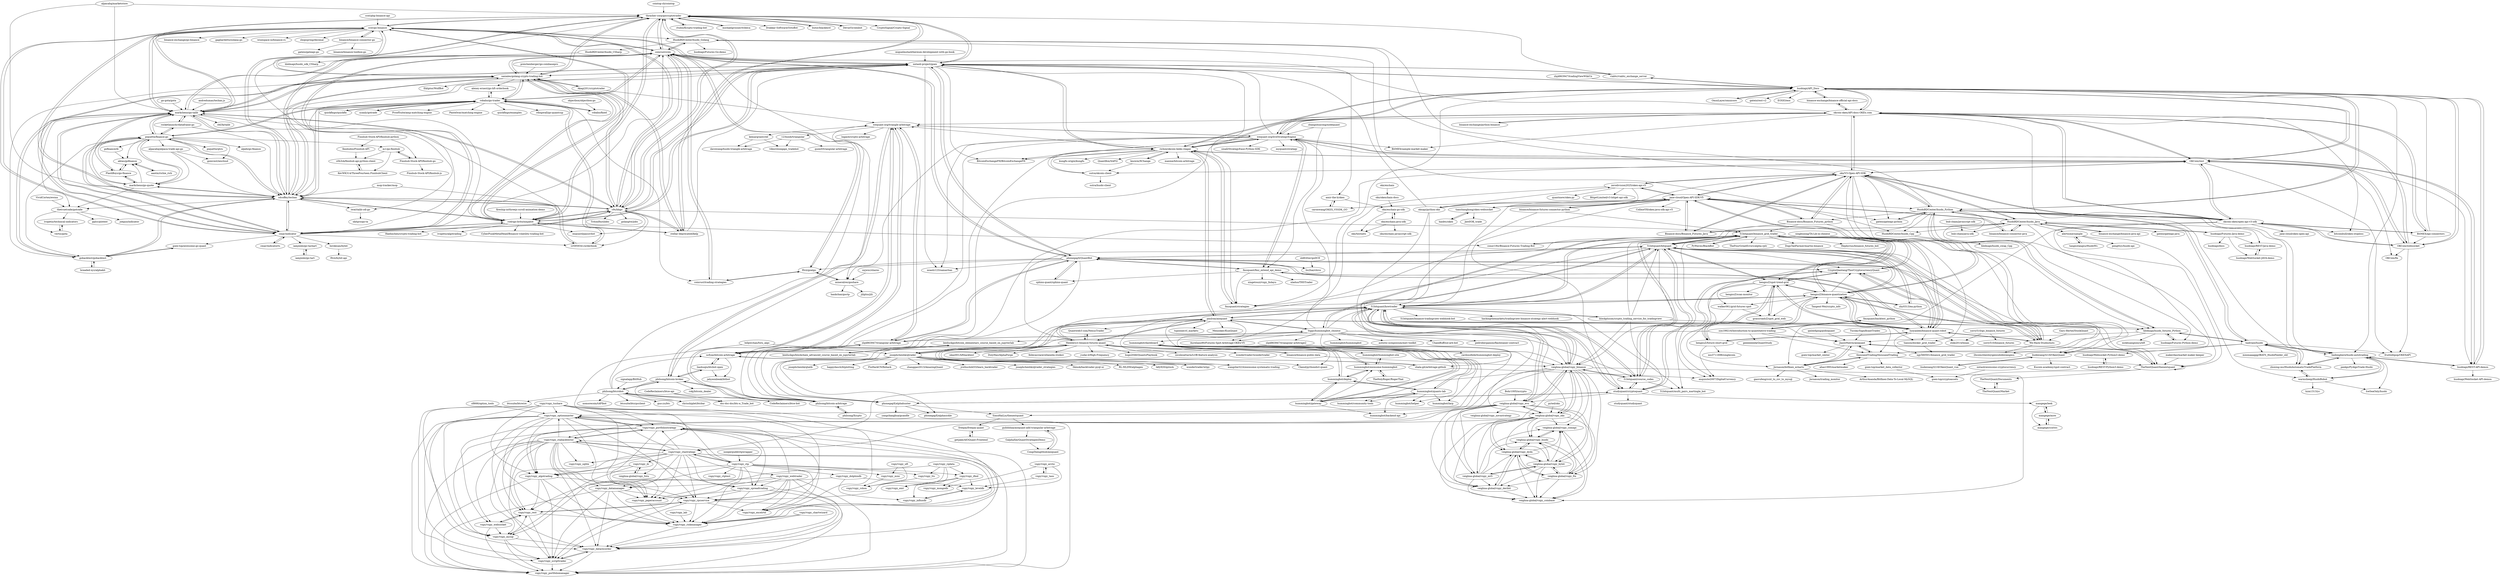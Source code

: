 digraph G {
"cointop-sh/cointop" -> "thrasher-corp/gocryptotrader" ["e"=1]
"ccxt/go-binance" -> "nntaoli-project/goex"
"ccxt/go-binance" -> "thrasher-corp/gocryptotrader"
"ccxt/go-binance" -> "saniales/golang-crypto-trading-bot"
"ccxt/go-binance" -> "c9s/bbgo"
"ccxt/go-binance" -> "rodrigo-brito/ninjabot"
"ccxt/go-binance" -> "markcheno/go-talib"
"ccxt/go-binance" -> "sdcoffey/techan"
"ccxt/go-binance" -> "coinrust/crex"
"ccxt/go-binance" -> "binance/binance-connector-go"
"ccxt/go-binance" -> "cinar/indicator"
"ccxt/go-binance" -> "binance-exchange/go-binance" ["e"=1]
"ccxt/go-binance" -> "gagliardetto/solana-go" ["e"=1]
"ccxt/go-binance" -> "wisespace-io/binance-rs" ["e"=1]
"ccxt/go-binance" -> "shopspring/decimal" ["e"=1]
"ccxt/go-binance" -> "HuobiRDCenter/huobi_Golang"
"alpacahq/alpaca-trade-api-go" -> "goinvest/iexcloud" ["e"=1]
"alpacahq/alpaca-trade-api-go" -> "sdcoffey/techan" ["e"=1]
"alpacahq/alpaca-trade-api-go" -> "markcheno/go-quote" ["e"=1]
"makerdao/market-maker-keeper" -> "TheNextQuant/thenextquant" ["e"=1]
"stellar-deprecated/kelp" -> "saniales/golang-crypto-trading-bot" ["e"=1]
"stellar-deprecated/kelp" -> "thrasher-corp/gocryptotrader" ["e"=1]
"stellar-deprecated/kelp" -> "rodrigo-brito/ninjabot" ["e"=1]
"stellar-deprecated/kelp" -> "c9s/bbgo" ["e"=1]
"stellar-deprecated/kelp" -> "nntaoli-project/goex" ["e"=1]
"signalapp/BitHub" -> "philsong/btcrobot" ["e"=1]
"nooperpudd/ctpwrapper" -> "vnpy/vnpy_ctp" ["e"=1]
"sphinx-quant/sphinx-quant" -> "phonegapX/QuantBot" ["e"=1]
"binance-exchange/binance-official-api-docs" -> "huobiapi/API_Docs" ["e"=1]
"binance-exchange/binance-official-api-docs" -> "okcoin-okex/API-docs-OKEx.com" ["e"=1]
"bnb-chain/javascript-sdk" -> "bnb-chain/java-sdk" ["e"=1]
"huobiapi/Websocket-Python3-demo" -> "huobiapi/REST-Python3-demo"
"HuobiRDCenter/huobi_Python" -> "hbdmapi/huobi_futures_Python"
"HuobiRDCenter/huobi_Python" -> "hadrianl/huobi"
"HuobiRDCenter/huobi_Python" -> "okx/V3-Open-API-SDK"
"HuobiRDCenter/huobi_Python" -> "HuobiRDCenter/huobi_Java"
"HuobiRDCenter/huobi_Python" -> "huobiapi/Futures-Python-demo"
"HuobiRDCenter/huobi_Python" -> "HuobiRDCenter/huobi_Cpp"
"HuobiRDCenter/huobi_Python" -> "baibinghere/huobi-autotrading"
"HuobiRDCenter/huobi_Python" -> "okcoin-okex/open-api-v3-sdk"
"HuobiRDCenter/huobi_Python" -> "HuobiRDCenter/huobi_Golang"
"HuobiRDCenter/huobi_Python" -> "gateio/gateapi-python" ["e"=1]
"HuobiRDCenter/huobi_Python" -> "zhoxing-ms/HuobiAutomaticTradePlatform"
"HuobiRDCenter/huobi_Python" -> "huobiapi/API_Docs"
"HuobiRDCenter/huobi_Python" -> "51bitquant/bitquant"
"HuobiRDCenter/huobi_Python" -> "TheNextQuant/thenextquant"
"HuobiRDCenter/huobi_Python" -> "Binance-docs/Binance_Futures_python" ["e"=1]
"piquette/finance-go" -> "sdcoffey/techan"
"piquette/finance-go" -> "piquette/qtrn"
"piquette/finance-go" -> "markcheno/go-quote"
"piquette/finance-go" -> "FlashBoys/go-finance" ["e"=1]
"piquette/finance-go" -> "markcheno/go-talib"
"piquette/finance-go" -> "m1/go-finnhub"
"piquette/finance-go" -> "alpeb/go-finance"
"piquette/finance-go" -> "robaho/go-trader"
"piquette/finance-go" -> "aktau/gofinance"
"piquette/finance-go" -> "gobacktest/gobacktest"
"piquette/finance-go" -> "cinar/indicator"
"piquette/finance-go" -> "rocketlaunchr/dataframe-go" ["e"=1]
"piquette/finance-go" -> "alpacahq/alpaca-trade-api-go" ["e"=1]
"piquette/finance-go" -> "gofinance/ib" ["e"=1]
"piquette/finance-go" -> "goinvest/iexcloud"
"rocketlaunchr/dataframe-go" -> "markcheno/go-talib" ["e"=1]
"rocketlaunchr/dataframe-go" -> "sdcoffey/techan" ["e"=1]
"rocketlaunchr/dataframe-go" -> "piquette/finance-go" ["e"=1]
"PyWaves/BlackBot" -> "51bitquant/binance_grid_trader" ["e"=1]
"binance-exchange/python-binance" -> "okcoin-okex/API-docs-OKEx.com" ["e"=1]
"ccxt/php-binance-api" -> "ccxt/go-binance" ["e"=1]
"HuobiRDCenter/huobi_Java" -> "huobiapi/Futures-Java-demo"
"HuobiRDCenter/huobi_Java" -> "HuobiRDCenter/huobi_Cpp"
"HuobiRDCenter/huobi_Java" -> "HuobiRDCenter/huobi_Python"
"HuobiRDCenter/huobi_Java" -> "Binance-docs/Binance_Futures_Java" ["e"=1]
"HuobiRDCenter/huobi_Java" -> "binance/binance-connector-java" ["e"=1]
"HuobiRDCenter/huobi_Java" -> "binance-exchange/binance-java-api" ["e"=1]
"HuobiRDCenter/huobi_Java" -> "okx/V3-Open-API-SDK"
"HuobiRDCenter/huobi_Java" -> "alertisme/sample"
"HuobiRDCenter/huobi_Java" -> "bnb-chain/java-sdk"
"HuobiRDCenter/huobi_Java" -> "2bcoin/zheshiyigeniubidexiangmu" ["e"=1]
"HuobiRDCenter/huobi_Java" -> "huobiapi/REST-Java-demo"
"HuobiRDCenter/huobi_Java" -> "gateio/gateapi-java" ["e"=1]
"zlq4863947/tradingViewWikiCn" -> "huobiapi/API_Docs" ["e"=1]
"qmhedging/poboquant" -> "JiaoziMatrix/aioquant" ["e"=1]
"zhy0313/ea-python" -> "51bitquant/bitquant" ["e"=1]
"zhy0313/ea-python" -> "hengxuZ/binance-quantization" ["e"=1]
"miguelmota/ethereum-development-with-go-book" -> "nntaoli-project/goex" ["e"=1]
"alpacahq/marketstore" -> "thrasher-corp/gocryptotrader" ["e"=1]
"alpacahq/marketstore" -> "sdcoffey/techan" ["e"=1]
"alpacahq/marketstore" -> "markcheno/go-talib" ["e"=1]
"Tucsky/SignificantTrades" -> "JiaoziMatrix/aioquant" ["e"=1]
"objectbox/objectbox-go" -> "robaho/fixed" ["e"=1]
"robaho/go-trader" -> "robaho/fixed"
"robaho/go-trader" -> "i25959341/orderbook" ["e"=1]
"robaho/go-trader" -> "alexey-ernest/go-hft-orderbook" ["e"=1]
"robaho/go-trader" -> "quickfixgo/quickfix" ["e"=1]
"robaho/go-trader" -> "cyanly/gotrade" ["e"=1]
"robaho/go-trader" -> "coinrust/crex"
"robaho/go-trader" -> "sdcoffey/techan"
"robaho/go-trader" -> "coinrust/trading-strategies"
"robaho/go-trader" -> "ProofSuite/amp-matching-engine" ["e"=1]
"robaho/go-trader" -> "Pantelwar/matching-engine" ["e"=1]
"robaho/go-trader" -> "saniales/golang-crypto-trading-bot"
"robaho/go-trader" -> "markcheno/go-talib"
"robaho/go-trader" -> "quickfixgo/examples" ["e"=1]
"robaho/go-trader" -> "piquette/finance-go"
"robaho/go-trader" -> "rdingwall/go-quantcup" ["e"=1]
"okcoin-okex/API-docs-OKEx.com" -> "okcoin-okex/open-api-v3-sdk"
"okcoin-okex/API-docs-OKEx.com" -> "OKCoin/rest"
"okcoin-okex/API-docs-OKEx.com" -> "huobiapi/API_Docs"
"okcoin-okex/API-docs-OKEx.com" -> "OKCoin/websocket"
"okcoin-okex/API-docs-OKEx.com" -> "wequant-org/liveStrategyEngine"
"okcoin-okex/API-docs-OKEx.com" -> "bitcoinbull/okex-stoploss"
"okcoin-okex/API-docs-OKEx.com" -> "okx/V3-Open-API-SDK"
"okcoin-okex/API-docs-OKEx.com" -> "nntaoli-project/goex"
"okcoin-okex/API-docs-OKEx.com" -> "BitMEX/api-connectors" ["e"=1]
"okcoin-okex/API-docs-OKEx.com" -> "richox/okcoin-leeks-reaper"
"okcoin-okex/API-docs-OKEx.com" -> "baibinghere/huobi-autotrading"
"okcoin-okex/API-docs-OKEx.com" -> "binance-exchange/python-binance" ["e"=1]
"okcoin-okex/API-docs-OKEx.com" -> "binance-exchange/binance-official-api-docs" ["e"=1]
"okcoin-okex/API-docs-OKEx.com" -> "wequant-org/triangle-arbitrage"
"okcoin-okex/API-docs-OKEx.com" -> "BitMEX/sample-market-maker" ["e"=1]
"mineralres/goshare" -> "f0cii/goalgo"
"mineralres/goshare" -> "jiliplus/jili"
"mineralres/goshare" -> "hankchan/goctp" ["e"=1]
"studyquant/cryptoquant" -> "CryptoQiantang/ThorCryptocurrencyQuant"
"studyquant/cryptoquant" -> "studyquant/studyquant"
"studyquant/cryptoquant" -> "51bitquant/howtrader"
"studyquant/cryptoquant" -> "phonegapX/alphahunter"
"studyquant/cryptoquant" -> "51bitquant/course_codes"
"studyquant/cryptoquant" -> "mangege/leek"
"studyquant/cryptoquant" -> "veighna-global/vnpy_evo"
"zlq4863947/triangular-arbitrage" -> "ucfyao/bitcoin-arbitrage" ["e"=1]
"zlq4863947/triangular-arbitrage" -> "wequant-org/triangle-arbitrage" ["e"=1]
"zlq4863947/triangular-arbitrage" -> "phonegapX/QuantBot" ["e"=1]
"zlq4863947/triangular-arbitrage" -> "ttggs/hummingbot_chinese" ["e"=1]
"gateio/gateapi-python" -> "HuobiRDCenter/huobi_Python" ["e"=1]
"mop-tracker/mop" -> "sdcoffey/techan" ["e"=1]
"mop-tracker/mop" -> "rodrigo-brito/ninjabot" ["e"=1]
"hadrianl/huobi" -> "zhoxing-ms/HuobiAutomaticTradePlatform"
"hadrianl/huobi" -> "baibinghere/huobi-autotrading"
"hadrianl/huobi" -> "HuobiRDCenter/huobi_Python"
"hadrianl/huobi" -> "hbdmapi/huobi_futures_Python"
"hadrianl/huobi" -> "mmmaaaggg/IBATS_HuobiFeeder_old"
"hadrianl/huobi" -> "fruitlollipop/OKEXAPI"
"hadrianl/huobi" -> "liudexiang3218/OkexQuant"
"hadrianl/huobi" -> "huobiapi/Websocket-Python3-demo"
"51bitquant/bitquant" -> "51bitquant/howtrader"
"51bitquant/bitquant" -> "51bitquant/course_codes"
"51bitquant/bitquant" -> "51bitquant/binance_grid_trader"
"51bitquant/bitquant" -> "hengxuZ/binance-quantization"
"51bitquant/bitquant" -> "luoyanbei/binance-quant-robot"
"51bitquant/bitquant" -> "We-Hack-Studio/nuts"
"51bitquant/bitquant" -> "thousandTrading/thousandTrading"
"51bitquant/bitquant" -> "veighna-global/vnpy_binance"
"51bitquant/bitquant" -> "Ckend/pythondict-quant" ["e"=1]
"51bitquant/bitquant" -> "phonegapX/QuantBot"
"51bitquant/bitquant" -> "zhy0313/ea-python" ["e"=1]
"51bitquant/bitquant" -> "hengxuZ/spot-trend-grid"
"51bitquant/bitquant" -> "ttggs/hummingbot_chinese"
"51bitquant/bitquant" -> "CryptoQiantang/ThorCryptocurrencyQuant"
"51bitquant/bitquant" -> "fmzquant/strategies" ["e"=1]
"binance-exchange/binance-java-api" -> "HuobiRDCenter/huobi_Java" ["e"=1]
"phonegapX/QuantBot" -> "miaolz123/samaritan" ["e"=1]
"phonegapX/QuantBot" -> "We-Hack-Studio/nuts"
"phonegapX/QuantBot" -> "nntaoli-project/goex"
"phonegapX/QuantBot" -> "liu2hai/chive"
"phonegapX/QuantBot" -> "coinrust/crex"
"phonegapX/QuantBot" -> "sphinx-quant/sphinx-quant" ["e"=1]
"phonegapX/QuantBot" -> "mineralres/goshare"
"phonegapX/QuantBot" -> "luoyanbei/binance-quant-robot"
"phonegapX/QuantBot" -> "f0cii/goalgo"
"phonegapX/QuantBot" -> "zlq4863947/triangular-arbitrage" ["e"=1]
"phonegapX/QuantBot" -> "51bitquant/bitquant"
"phonegapX/QuantBot" -> "phonegapX/alphahunter"
"phonegapX/QuantBot" -> "liudexiang3218/OkexQuant"
"phonegapX/QuantBot" -> "fmzquant/fmz_extend_api_demo"
"phonegapX/QuantBot" -> "CryptoQiantang/ThorCryptocurrencyQuant"
"ttggs/hummingbot_chinese" -> "paulran/aioquant"
"ttggs/hummingbot_chinese" -> "51bitquant/bitquant"
"ttggs/hummingbot_chinese" -> "zlq4863947/triangular-arbitrage" ["e"=1]
"ttggs/hummingbot_chinese" -> "hummingbot/hummingbot" ["e"=1]
"ttggs/hummingbot_chinese" -> "zlq4863947/triangular-arbitrage2" ["e"=1]
"ttggs/hummingbot_chinese" -> "veighna-global/vnpy_binance"
"ttggs/hummingbot_chinese" -> "wequant-org/liveStrategyEngine"
"ttggs/hummingbot_chinese" -> "autistic-symposium/mev-toolkit" ["e"=1]
"ttggs/hummingbot_chinese" -> "51bitquant/course_codes"
"ttggs/hummingbot_chinese" -> "Aureliano90/Futures-Spot-Arbitrage-OKEx-V5" ["e"=1]
"ttggs/hummingbot_chinese" -> "hummingbot/dashboard"
"ttggs/hummingbot_chinese" -> "ChainBuff/sol-arb-bot" ["e"=1]
"ttggs/hummingbot_chinese" -> "51bitquant/howtrader"
"ttggs/hummingbot_chinese" -> "phonegapX/alphahunter"
"ttggs/hummingbot_chinese" -> "pedrobergamini/flashloaner-contract" ["e"=1]
"philsong/btcrobot" -> "philsong/bitcoin-broker"
"philsong/btcrobot" -> "philsong/bitcoin-arbitrage"
"philsong/btcrobot" -> "nomorecoin/tAPIbot" ["e"=1]
"philsong/btcrobot" -> "btcsuite/btcrpcclient" ["e"=1]
"philsong/btcrobot" -> "dsc-dsc-dsc/btc-e_Trade_bot"
"philsong/btcrobot" -> "wequant-org/triangle-arbitrage"
"philsong/btcrobot" -> "chrisshiplet/btcbar" ["e"=1]
"philsong/btcrobot" -> "guo-yu/btc" ["e"=1]
"philsong/btcrobot" -> "ucfyao/bitcoin-arbitrage"
"philsong/btcrobot" -> "btcsuite/btcwire" ["e"=1]
"thetruetrade/gotrade" -> "ivopetiz/technical-indicators"
"thetruetrade/gotrade" -> "vertis/gota"
"thetruetrade/gotrade" -> "joeguo/indicator"
"thetruetrade/gotrade" -> "pplcc/plotext"
"oldfritter/goDCE" -> "liu2hai/chive" ["e"=1]
"zzn199216/Introduction-to-quantitative-trading" -> "fmzquant/backtest_python"
"zzn199216/Introduction-to-quantitative-trading" -> "JiaoziMatrix/aioquant"
"zzn199216/Introduction-to-quantitative-trading" -> "thousandTrading/thousandTrading"
"zzn199216/Introduction-to-quantitative-trading" -> "geeeeeeeek/QuantStudy" ["e"=1]
"zzn199216/Introduction-to-quantitative-trading" -> "leeduckgo/bitcoin_elementary_course_based_on_jupyterlab"
"VividCortex/ewma" -> "thetruetrade/gotrade"
"fmzquant/backtest_python" -> "fmzquant/fmz_extend_api_demo"
"fmzquant/backtest_python" -> "zzn199216/Introduction-to-quantitative-trading"
"fmzquant/backtest_python" -> "TheNextQuant/thenextquant"
"huobiapi/REST-Python3-demo" -> "huobiapi/Websocket-Python3-demo"
"okcoin-okex/open-api-v3-sdk" -> "okcoin-okex/API-docs-OKEx.com"
"okcoin-okex/open-api-v3-sdk" -> "OKCoin/rest"
"okcoin-okex/open-api-v3-sdk" -> "okx/V3-Open-API-SDK"
"okcoin-okex/open-api-v3-sdk" -> "jane-cloud/okex-open-api"
"okcoin-okex/open-api-v3-sdk" -> "bitcoinbull/okex-stoploss"
"okcoin-okex/open-api-v3-sdk" -> "OKCoin/websocket"
"okcoin-okex/open-api-v3-sdk" -> "Jornason/bitfinex_echarts"
"okcoin-okex/open-api-v3-sdk" -> "HuobiRDCenter/huobi_Python"
"okcoin-okex/open-api-v3-sdk" -> "BitMEX/api-connectors" ["e"=1]
"okcoin-okex/open-api-v3-sdk" -> "TheNextQuant/thenextquant"
"aktau/gofinance" -> "aantix/richie_rich"
"aktau/gofinance" -> "FlashBoys/go-finance" ["e"=1]
"sfl666/option_tools" -> "vnpy/vnpy_optionmaster" ["e"=1]
"liaohuqiu/btcbot-open" -> "ucfyao/bitcoin-arbitrage"
"liaohuqiu/btcbot-open" -> "jahyeonbeak/bitbot"
"liaohuqiu/btcbot-open" -> "philsong/bitcoin-broker"
"HuobiRDCenter/huobi_Cpp" -> "hbdmapi/huobi_swap_Cpp"
"SimoHaiLiu/thenextquant" -> "freepai/freepai-quant"
"SimoHaiLiu/thenextquant" -> "guhhhhaa/aioquant-add-triangular-arbitrage"
"huobiapi/REST-Java-demo" -> "huobiapi/WebSocket-JAVA-demo"
"fmzquant/fmz_extend_api_demo" -> "fmzquant/backtest_python"
"fmzquant/fmz_extend_api_demo" -> "wequant-org/liveStrategyEngine"
"fmzquant/fmz_extend_api_demo" -> "phonegapX/QuantBot"
"fmzquant/fmz_extend_api_demo" -> "fmzquant/strategies" ["e"=1]
"fmzquant/fmz_extend_api_demo" -> "xingetouzi/vnpy_fxdayu" ["e"=1]
"fmzquant/fmz_extend_api_demo" -> "nladuo/THSTrader" ["e"=1]
"fmzquant/fmz_extend_api_demo" -> "sphinx-quant/sphinx-quant" ["e"=1]
"kemargrant/c4d" -> "davewang/huobi-triangle-arbitrage"
"kemargrant/c4d" -> "t4ko/closegaps_tradebot"
"i25959341/orderbook" -> "robaho/go-trader" ["e"=1]
"i25959341/orderbook" -> "sdcoffey/techan" ["e"=1]
"TheNextQuant/thenextquant" -> "TheNextQuant/Market"
"TheNextQuant/thenextquant" -> "TheNextQuant/Documents"
"TheNextQuant/thenextquant" -> "TheNextQuant/thenextquant"
"TheNextQuant/thenextquant" -> "JiaoziMatrix/aioquant"
"baibinghere/huobi-autotrading" -> "hadrianl/huobi"
"baibinghere/huobi-autotrading" -> "zhoxing-ms/HuobiAutomaticTradePlatform"
"baibinghere/huobi-autotrading" -> "warmsheep/HuobiRobot"
"baibinghere/huobi-autotrading" -> "IceSeaOnly/huobi"
"baibinghere/huobi-autotrading" -> "huobiapi/REST-API-demos"
"baibinghere/huobi-autotrading" -> "peekpi/PyAlgoTrade-Huobi"
"liudexiang3218/OkexQuant" -> "liudexiang3218/OkexQuant_vue"
"liudexiang3218/OkexQuant" -> "Kucoin-academy/spot-contract" ["e"=1]
"robaho/fixed" -> "robaho/go-trader"
"Jornason/bitfinex_echarts" -> "Jornason/trading_monitor"
"Jornason/bitfinex_echarts" -> "ArthurAnanda/Bitfinex-Data-To-Local-MySQL"
"Jornason/bitfinex_echarts" -> "gaorufeng/ccxt_to_csv_to_mysql"
"Jornason/bitfinex_echarts" -> "JiaoziMatrix/aioquant"
"Jornason/bitfinex_echarts" -> "thousandTrading/thousandTrading"
"huobiapi/REST-API-demos" -> "huobiapi/WebSocket-API-demos"
"huobiapi/REST-API-demos" -> "huobiapi/API_Docs"
"huobiapi/REST-API-demos" -> "baibinghere/huobi-autotrading"
"huobiapi/REST-API-demos" -> "wequant-org/liveStrategyEngine"
"philsong/Xrypto" -> "philsong/bitcoin-arbitrage"
"f0cii/goalgo" -> "coinrust/crex"
"f0cii/goalgo" -> "mineralres/goshare"
"f0cii/goalgo" -> "coinrust/trading-strategies"
"tianshanghong/okex-websocket" -> "haobtc/okex"
"tianshanghong/okex-websocket" -> "Jawf/OK_trade"
"huobiapi/WebSocket-JAVA-demo" -> "huobiapi/REST-Java-demo"
"huobiapi/Futures-Java-demo" -> "HuobiRDCenter/huobi_Java"
"huobiapi/Futures-Java-demo" -> "huobiapi/docs"
"huobiapi/Futures-Java-demo" -> "huobiapi/REST-Java-demo"
"huobiapi/Futures-Java-demo" -> "huobiapi/WebSocket-JAVA-demo"
"alertisme/sample" -> "tangxutangxu/HuobiWs"
"alertisme/sample" -> "warmsheep/HuobiRobot"
"alertisme/sample" -> "pengttyy/huobi-api"
"zhoxing-ms/HuobiAutomaticTradePlatform" -> "hadrianl/huobi"
"zhoxing-ms/HuobiAutomaticTradePlatform" -> "baibinghere/huobi-autotrading"
"zhoxing-ms/HuobiAutomaticTradePlatform" -> "warmsheep/HuobiRobot"
"ivopetiz/technical-indicators" -> "vertis/gota"
"haobtc/okex" -> "tianshanghong/okex-websocket"
"leeduckgo/bitcoin_elementary_course_based_on_jupyterlab" -> "leeduckgo/blockchain_advanced_course_based_on_jupyterlab"
"tangxutangxu/HuobiWs" -> "alertisme/sample"
"huobiapi/Futures-Python-demo" -> "hbdmapi/huobi_futures_Python"
"liudexiang3218/OkexQuant_vue" -> "liudexiang3218/OkexQuant"
"TheNextQuant/Market" -> "TheNextQuant/Documents"
"iwat/talib-cdl-go" -> "xkitpro/go-ta"
"123noob/triangular" -> "davewang/huobi-triangle-arbitrage"
"123noob/triangular" -> "quim0/triangular-arbitrage"
"123noob/triangular" -> "t4ko/closegaps_tradebot"
"vnpy/vnpy_lab" -> "vnpy/vnpy_riskmanager"
"TheNextQuant/Documents" -> "TheNextQuant/Market"
"josephchenhk/qtrader" -> "josephchenhk/qtalib"
"josephchenhk/qtrader" -> "Ckend/pythondict-quant" ["e"=1]
"josephchenhk/qtrader" -> "Melelery/c-binance-futures-quant"
"josephchenhk/qtrader" -> "paulran/aioquant"
"josephchenhk/qtrader" -> "happydasch/btplotting" ["e"=1]
"josephchenhk/qtrader" -> "FinHackCN/finhack" ["e"=1]
"josephchenhk/qtrader" -> "zhanggao2013/AmazingQuant" ["e"=1]
"josephchenhk/qtrader" -> "phonegapX/alphasickle" ["e"=1]
"josephchenhk/qtrader" -> "wondertrader/wtpy" ["e"=1]
"josephchenhk/qtrader" -> "jrothschild33/learn_backtrader" ["e"=1]
"josephchenhk/qtrader" -> "josephchenhk/qtrader_strategies"
"josephchenhk/qtrader" -> "Skinok/backtrader-pyqt-ui" ["e"=1]
"josephchenhk/qtrader" -> "wangzhe3224/awesome-systematic-trading" ["e"=1]
"josephchenhk/qtrader" -> "RL-MLDM/alphagen" ["e"=1]
"josephchenhk/qtrader" -> "tkfy920/qstock" ["e"=1]
"andredumas/techan.js" -> "markcheno/go-talib" ["e"=1]
"binance/binance-public-data" -> "veighna-global/vnpy_binance" ["e"=1]
"binance/binance-public-data" -> "Melelery/c-binance-futures-quant" ["e"=1]
"aantix/richie_rich" -> "aktau/gofinance"
"shala-git/arbitrage-github" -> "ucfyao/bitcoin-arbitrage"
"shala-git/arbitrage-github" -> "exquisite2007/DigitalCurrency"
"Binance-docs/Binance_Futures_Java" -> "HuobiRDCenter/huobi_Java" ["e"=1]
"Binance-docs/Binance_Futures_Java" -> "jane-cloud/Open-API-SDK-V5" ["e"=1]
"Binance-docs/Binance_Futures_Java" -> "okx/V3-Open-API-SDK" ["e"=1]
"Finnhub-Stock-API/finnhub-python" -> "finnhubio/Finnhub-API" ["e"=1]
"Finnhub-Stock-API/finnhub-python" -> "Finnhub-Stock-API/finnhub-go" ["e"=1]
"phonegapX/alphahunter" -> "SimoHaiLiu/thenextquant"
"phonegapX/alphahunter" -> "yangchanghua/gcandle"
"phonegapX/alphahunter" -> "phonegapX/alphasickle" ["e"=1]
"phonegapX/alphahunter" -> "studyquant/cryptoquant"
"thrasher-corp/gocryptotrader" -> "saniales/golang-crypto-trading-bot"
"thrasher-corp/gocryptotrader" -> "nntaoli-project/goex"
"thrasher-corp/gocryptotrader" -> "ctubio/Krypto-trading-bot" ["e"=1]
"thrasher-corp/gocryptotrader" -> "michaelgrosner/tribeca" ["e"=1]
"thrasher-corp/gocryptotrader" -> "ccxt/go-binance"
"thrasher-corp/gocryptotrader" -> "rodrigo-brito/ninjabot"
"thrasher-corp/gocryptotrader" -> "c9s/bbgo"
"thrasher-corp/gocryptotrader" -> "coinrust/crex"
"thrasher-corp/gocryptotrader" -> "markcheno/go-talib"
"thrasher-corp/gocryptotrader" -> "sdcoffey/techan"
"thrasher-corp/gocryptotrader" -> "stellar-deprecated/kelp" ["e"=1]
"thrasher-corp/gocryptotrader" -> "Drakkar-Software/OctoBot" ["e"=1]
"thrasher-corp/gocryptotrader" -> "butor/blackbird" ["e"=1]
"thrasher-corp/gocryptotrader" -> "DeviaVir/zenbot" ["e"=1]
"thrasher-corp/gocryptotrader" -> "CryptoSignal/Crypto-Signal" ["e"=1]
"hengxuZ/binance-quantization" -> "hengxuZ/spot-trend-grid"
"hengxuZ/binance-quantization" -> "luoyanbei/binance-quant-robot"
"hengxuZ/binance-quantization" -> "hengxuZ/future-short-grid"
"hengxuZ/binance-quantization" -> "51bitquant/binance_grid_trader"
"hengxuZ/binance-quantization" -> "51bitquant/bitquant"
"hengxuZ/binance-quantization" -> "We-Hack-Studio/nuts"
"hengxuZ/binance-quantization" -> "walker061/grid-futures-spot"
"hengxuZ/binance-quantization" -> "CryptoQiantang/ThorCryptocurrencyQuant"
"hengxuZ/binance-quantization" -> "51bitquant/howtrader"
"hengxuZ/binance-quantization" -> "grassroadsZ/spot_grid_web"
"hengxuZ/binance-quantization" -> "Tangent-Wei/crypto_info" ["e"=1]
"hengxuZ/binance-quantization" -> "jane-cloud/Open-API-SDK-V5"
"hengxuZ/binance-quantization" -> "zhy0313/ea-python" ["e"=1]
"hengxuZ/binance-quantization" -> "tiansin/docker_grid_trader"
"hengxuZ/binance-quantization" -> "fmzquant/strategies" ["e"=1]
"okx/exchain" -> "okx/okexchain-docs" ["e"=1]
"OKCoin/rest" -> "OKCoin/websocket"
"OKCoin/rest" -> "okcoin-okex/API-docs-OKEx.com"
"OKCoin/rest" -> "okcoin-okex/open-api-v3-sdk"
"OKCoin/rest" -> "huobiapi/API_Docs"
"OKCoin/rest" -> "OKCoin/fix"
"OKCoin/rest" -> "huobiapi/REST-API-demos"
"OKCoin/rest" -> "okx/V3-Open-API-SDK"
"OKCoin/rest" -> "fruitlollipop/OKEXAPI"
"OKCoin/rest" -> "richox/okcoin-leeks-reaper"
"OKCoin/rest" -> "philsong/bitcoin-arbitrage"
"OKCoin/rest" -> "wequant-org/liveStrategyEngine"
"OKCoin/rest" -> "sutra/okcoin-client"
"hbdmapi/huobi_futures_Python" -> "HuobiRDCenter/huobi_Python"
"hbdmapi/huobi_futures_Python" -> "huobiapi/Futures-Python-demo"
"hbdmapi/huobi_futures_Python" -> "hadrianl/huobi"
"hbdmapi/huobi_futures_Python" -> "liudexiang3218/OkexQuant"
"hbdmapi/huobi_futures_Python" -> "JiaoziMatrix/aioquant"
"hbdmapi/huobi_futures_Python" -> "nickhuangxinyu/hft" ["e"=1]
"Binance-docs/Binance_Futures_python" -> "okx/V3-Open-API-SDK" ["e"=1]
"Binance-docs/Binance_Futures_python" -> "hbdmapi/huobi_futures_Python" ["e"=1]
"Binance-docs/Binance_Futures_python" -> "51bitquant/binance_grid_trader" ["e"=1]
"Binance-docs/Binance_Futures_python" -> "jane-cloud/Open-API-SDK-V5" ["e"=1]
"Binance-docs/Binance_Futures_python" -> "51bitquant/bitquant" ["e"=1]
"BitMEX/api-connectors" -> "okcoin-okex/API-docs-OKEx.com" ["e"=1]
"BitMEX/api-connectors" -> "okcoin-okex/open-api-v3-sdk" ["e"=1]
"BitMEX/api-connectors" -> "OKCoin/websocket" ["e"=1]
"BitMEX/api-connectors" -> "huobiapi/API_Docs" ["e"=1]
"goex-top/awesome-go-quant" -> "gobacktest/gobacktest"
"51bitquant/binance_grid_trader" -> "51bitquant/howtrader"
"51bitquant/binance_grid_trader" -> "51bitquant/bitquant"
"51bitquant/binance_grid_trader" -> "hengxuZ/binance-quantization"
"51bitquant/binance_grid_trader" -> "51bitquant/course_codes"
"51bitquant/binance_grid_trader" -> "tiansin/docker_grid_trader"
"51bitquant/binance_grid_trader" -> "conor19w/Binance-Futures-Trading-Bot" ["e"=1]
"51bitquant/binance_grid_trader" -> "luoyanbei/binance-quant-robot"
"51bitquant/binance_grid_trader" -> "veighna-global/vnpy_binance"
"51bitquant/binance_grid_trader" -> "CryptoQiantang/ThorCryptocurrencyQuant"
"51bitquant/binance_grid_trader" -> "TheFourGreatErrors/alpha-rptr" ["e"=1]
"51bitquant/binance_grid_trader" -> "hengxuZ/spot-trend-grid"
"51bitquant/binance_grid_trader" -> "PyWaves/BlackBot" ["e"=1]
"51bitquant/binance_grid_trader" -> "DogsTailFarmer/martin-binance" ["e"=1]
"51bitquant/binance_grid_trader" -> "51bitquant/multi_pairs_martingle_bot"
"51bitquant/binance_grid_trader" -> "Hephyrius/binance_futures_bot" ["e"=1]
"CryptoQiantang/ThorCryptocurrencyQuant" -> "hengxuZ/spot-trend-grid"
"CryptoQiantang/ThorCryptocurrencyQuant" -> "studyquant/cryptoquant"
"CryptoQiantang/ThorCryptocurrencyQuant" -> "luoyanbei/binance-quant-robot"
"CryptoQiantang/ThorCryptocurrencyQuant" -> "We-Hack-Studio/nuts"
"CryptoQiantang/ThorCryptocurrencyQuant" -> "51bitquant/binance_grid_trader"
"alexey-ernest/go-hft-orderbook" -> "robaho/go-trader" ["e"=1]
"okx/V3-Open-API-SDK" -> "jane-cloud/Open-API-SDK-V5"
"okx/V3-Open-API-SDK" -> "HuobiRDCenter/huobi_Python"
"okx/V3-Open-API-SDK" -> "okcoin-okex/open-api-v3-sdk"
"okx/V3-Open-API-SDK" -> "zerodivision2025/okex-api-v5"
"okx/V3-Open-API-SDK" -> "OKCoin/rest"
"okx/V3-Open-API-SDK" -> "okcoin-okex/API-docs-OKEx.com"
"okx/V3-Open-API-SDK" -> "HuobiRDCenter/huobi_Java"
"okx/V3-Open-API-SDK" -> "Binance-docs/Binance_Futures_python" ["e"=1]
"okx/V3-Open-API-SDK" -> "Binance-docs/Binance_Futures_Java" ["e"=1]
"okx/V3-Open-API-SDK" -> "liudexiang3218/OkexQuant"
"okx/V3-Open-API-SDK" -> "hbdmapi/huobi_futures_Python"
"okx/V3-Open-API-SDK" -> "thousandTrading/thousandTrading"
"okx/V3-Open-API-SDK" -> "gateio/gateapi-python" ["e"=1]
"okx/V3-Open-API-SDK" -> "tianshanghong/okex-websocket"
"okx/V3-Open-API-SDK" -> "HuobiRDCenter/huobi_Golang"
"OKCoin/websocket" -> "OKCoin/rest"
"OKCoin/websocket" -> "okcoin-okex/API-docs-OKEx.com"
"OKCoin/websocket" -> "fruitlollipop/OKEXAPI"
"OKCoin/websocket" -> "huobiapi/API_Docs"
"OKCoin/websocket" -> "okcoin-okex/open-api-v3-sdk"
"OKCoin/websocket" -> "OKCoin/fix"
"HuobiRDCenter/huobi_Golang" -> "huobiapi/Futures-Go-demo"
"HuobiRDCenter/huobi_Golang" -> "coinrust/crex"
"HuobiRDCenter/huobi_Golang" -> "HuobiRDCenter/huobi_CSharp"
"HuobiRDCenter/huobi_Golang" -> "HuobiRDCenter/huobi_Cpp"
"finnhubio/Finnhub-API" -> "s0h3ck/finnhub-api-python-client"
"JiaoziMatrix/aioquant" -> "TheNextQuant/thenextquant"
"JiaoziMatrix/aioquant" -> "thousandTrading/thousandTrading"
"JiaoziMatrix/aioquant" -> "Jornason/bitfinex_echarts"
"JiaoziMatrix/aioquant" -> "goex-top/market_center"
"paulran/aioquant" -> "SimoHaiLiu/thenextquant"
"paulran/aioquant" -> "51bitquant/howtrader"
"paulran/aioquant" -> "veighna-global/vnpy_binance"
"paulran/aioquant" -> "ttggs/hummingbot_chinese"
"paulran/aioquant" -> "tspooner/rl_markets" ["e"=1]
"paulran/aioquant" -> "Melelery/c-binance-futures-quant"
"paulran/aioquant" -> "josephchenhk/qtrader"
"paulran/aioquant" -> "hbdmapi/huobi_futures_Python"
"paulran/aioquant" -> "TheNextQuant/thenextquant"
"paulran/aioquant" -> "Quantweb3-com/NexusTrader" ["e"=1]
"paulran/aioquant" -> "thousandTrading/thousandTrading"
"paulran/aioquant" -> "JiaoziMatrix/aioquant"
"paulran/aioquant" -> "phonegapX/alphahunter"
"paulran/aioquant" -> "Menooker/KunQuant" ["e"=1]
"paulran/aioquant" -> "richox/okcoin-leeks-reaper"
"coinrust/crex" -> "coinrust/trading-strategies"
"coinrust/crex" -> "nntaoli-project/goex"
"coinrust/crex" -> "f0cii/goalgo"
"coinrust/crex" -> "thrasher-corp/gocryptotrader"
"coinrust/crex" -> "cinar/indicator"
"coinrust/crex" -> "saniales/golang-crypto-trading-bot"
"coinrust/crex" -> "c9s/bbgo"
"coinrust/crex" -> "HuobiRDCenter/huobi_Golang"
"coinrust/crex" -> "markcheno/go-talib"
"coinrust/crex" -> "robaho/go-trader"
"coinrust/crex" -> "phonegapX/QuantBot"
"coinrust/crex" -> "mineralres/goshare"
"coinrust/crex" -> "sdcoffey/techan"
"coinrust/crex" -> "ccxt/go-binance"
"coinrust/crex" -> "amir-the-h/okex"
"We-Hack-Studio/nuts" -> "phonegapX/QuantBot"
"We-Hack-Studio/nuts" -> "CryptoQiantang/ThorCryptocurrencyQuant"
"We-Hack-Studio/nuts" -> "luoyanbei/binance-quant-robot"
"We-Hack-Studio/nuts" -> "hengxuZ/binance-quantization"
"We-Hack-Studio/nuts" -> "51bitquant/bitquant"
"We-Hack-Studio/nuts" -> "2bcoin/zheshiyigeniubidexiangmu" ["e"=1]
"leeduckgo/blockchain_advanced_course_based_on_jupyterlab" -> "leeduckgo/bitcoin_elementary_course_based_on_jupyterlab"
"nntaoli/awesome-cryptocurrency" -> "goex-top/cryptoassets"
"HuobiRDCenter/huobi_CSharp" -> "hbdmapi/huobi_sdk_CSharp"
"okx/okexchain-docs" -> "okx/exchain-go-sdk"
"sutra/okcoin-client" -> "richox/okcoin-leeks-reaper"
"sutra/okcoin-client" -> "sutra/huobi-client"
"KevWK314/ThreeFourteen.FinnhubClient" -> "s0h3ck/finnhub-api-python-client"
"CongZhengithub/aioquant" -> "guhhhhaa/aioquant-add-triangular-arbitrage"
"Finnhub-Stock-API/finnhub-go" -> "Finnhub-Stock-API/finnhub-js"
"Finnhub-Stock-API/finnhub-go" -> "m1/go-finnhub"
"okx/exchain-java-sdk" -> "okx/exchain-go-sdk"
"okx/exchain-java-sdk" -> "okx/exchain-javascript-sdk"
"okx/exchain-java-sdk" -> "okx/testnets"
"m1/go-finnhub" -> "KevWK314/ThreeFourteen.FinnhubClient"
"m1/go-finnhub" -> "s0h3ck/finnhub-api-python-client"
"m1/go-finnhub" -> "Finnhub-Stock-API/finnhub-go"
"s0h3ck/finnhub-api-python-client" -> "KevWK314/ThreeFourteen.FinnhubClient"
"thousandTrading/thousandTrading" -> "JiaoziMatrix/aioquant"
"thousandTrading/thousandTrading" -> "Jornason/bitfinex_echarts"
"thousandTrading/thousandTrading" -> "TheNextQuant/thenextquant"
"thousandTrading/thousandTrading" -> "ahao1995/marketmaker"
"thousandTrading/thousandTrading" -> "goex-top/market_data_collector"
"coinrust/trading-strategies" -> "coinrust/crex"
"coinrust/trading-strategies" -> "f0cii/goalgo"
"goex-top/market_data_collector" -> "goex-top/cryptoassets"
"okx/exchain-go-sdk" -> "okx/exchain-java-sdk"
"okx/exchain-go-sdk" -> "okx/testnets"
"michaelgrosner/tribeca" -> "thrasher-corp/gocryptotrader" ["e"=1]
"cinar/indicator" -> "sdcoffey/techan"
"cinar/indicator" -> "markcheno/go-talib"
"cinar/indicator" -> "c9s/bbgo"
"cinar/indicator" -> "coinrust/crex"
"cinar/indicator" -> "cinar/indicatorts" ["e"=1]
"cinar/indicator" -> "rodrigo-brito/ninjabot"
"cinar/indicator" -> "saniales/golang-crypto-trading-bot"
"cinar/indicator" -> "goex-top/awesome-go-quant"
"cinar/indicator" -> "ccxt/go-binance"
"cinar/indicator" -> "iamjinlei/go-tachart"
"cinar/indicator" -> "thrasher-corp/gocryptotrader"
"cinar/indicator" -> "i25959341/orderbook" ["e"=1]
"cinar/indicator" -> "hirokisan/bybit"
"cinar/indicator" -> "nntaoli-project/goex"
"cinar/indicator" -> "piquette/finance-go"
"butor/blackbird" -> "thrasher-corp/gocryptotrader" ["e"=1]
"rodrigo-brito/ninjabot" -> "c9s/bbgo"
"rodrigo-brito/ninjabot" -> "saniales/golang-crypto-trading-bot"
"rodrigo-brito/ninjabot" -> "thrasher-corp/gocryptotrader"
"rodrigo-brito/ninjabot" -> "ccxt/go-binance"
"rodrigo-brito/ninjabot" -> "sdcoffey/techan"
"rodrigo-brito/ninjabot" -> "cinar/indicator"
"rodrigo-brito/ninjabot" -> "nntaoli-project/goex"
"rodrigo-brito/ninjabot" -> "markcheno/go-talib"
"rodrigo-brito/ninjabot" -> "Haehnchen/crypto-trading-bot" ["e"=1]
"rodrigo-brito/ninjabot" -> "stellar-deprecated/kelp" ["e"=1]
"rodrigo-brito/ninjabot" -> "coinrust/crex"
"rodrigo-brito/ninjabot" -> "enarjord/passivbot" ["e"=1]
"rodrigo-brito/ninjabot" -> "conor19w/Binance-Futures-Trading-Bot" ["e"=1]
"rodrigo-brito/ninjabot" -> "ivopetiz/algotrading" ["e"=1]
"rodrigo-brito/ninjabot" -> "CyberPunkMetalHead/Binance-volatility-trading-bot" ["e"=1]
"c9s/bbgo" -> "rodrigo-brito/ninjabot"
"c9s/bbgo" -> "saniales/golang-crypto-trading-bot"
"c9s/bbgo" -> "thrasher-corp/gocryptotrader"
"c9s/bbgo" -> "cinar/indicator"
"c9s/bbgo" -> "nntaoli-project/goex"
"c9s/bbgo" -> "coinrust/crex"
"c9s/bbgo" -> "ccxt/go-binance"
"c9s/bbgo" -> "sdcoffey/techan"
"c9s/bbgo" -> "markcheno/go-talib"
"c9s/bbgo" -> "stellar-deprecated/kelp" ["e"=1]
"c9s/bbgo" -> "51bitquant/binance_grid_trader"
"c9s/bbgo" -> "TritonHo/slides" ["e"=1]
"c9s/bbgo" -> "golangtw/jobs" ["e"=1]
"c9s/bbgo" -> "i25959341/orderbook" ["e"=1]
"c9s/bbgo" -> "enarjord/passivbot" ["e"=1]
"vnpy/vnpy_ctp" -> "vnpy/vnpy_ctastrategy"
"vnpy/vnpy_ctp" -> "vnpy/vnpy_ctabacktester"
"vnpy/vnpy_ctp" -> "vnpy/vnpy_datamanager"
"vnpy/vnpy_ctp" -> "vnpy/vnpy_algotrading"
"vnpy/vnpy_ctp" -> "vnpy/vnpy_spreadtrading"
"vnpy/vnpy_ctp" -> "vnpy/vnpy_riskmanager"
"vnpy/vnpy_ctp" -> "vnpy/vnpy_paperaccount"
"vnpy/vnpy_ctp" -> "vnpy/vnpy_ifind"
"vnpy/vnpy_ctp" -> "vnpy/vnpy_excelrtd"
"vnpy/vnpy_ctp" -> "vnpy/vnpy_optionmaster"
"vnpy/vnpy_ctp" -> "vnpy/vnpy_mini"
"vnpy/vnpy_ctp" -> "vnpy/vnpy_portfoliostrategy"
"vnpy/vnpy_ctp" -> "vnpy/vnpy_ctptest"
"vnpy/vnpy_ctp" -> "vnpy/vnpy_dolphindb"
"vnpy/vnpy_ctp" -> "vnpy/vnpy_tts"
"fireship-io/threejs-scroll-animation-demo" -> "rodrigo-brito/ninjabot" ["e"=1]
"OmniLayer/omnicore" -> "huobiapi/API_Docs" ["e"=1]
"jane-cloud/Open-API-SDK-V5" -> "okx/V3-Open-API-SDK"
"jane-cloud/Open-API-SDK-V5" -> "caronwang/OKEX_V5SDK_GO"
"jane-cloud/Open-API-SDK-V5" -> "Binance-docs/Binance_Futures_Java" ["e"=1]
"jane-cloud/Open-API-SDK-V5" -> "zerodivision2025/okex-api-v5"
"jane-cloud/Open-API-SDK-V5" -> "okxapi/python-okx" ["e"=1]
"jane-cloud/Open-API-SDK-V5" -> "CollmeYH/okex-java-sdk-api-v5"
"jane-cloud/Open-API-SDK-V5" -> "hengxuZ/binance-quantization"
"jane-cloud/Open-API-SDK-V5" -> "gateio/gateapi-python" ["e"=1]
"jane-cloud/Open-API-SDK-V5" -> "Binance-docs/Binance_Futures_python" ["e"=1]
"jane-cloud/Open-API-SDK-V5" -> "binance/binance-futures-connector-python" ["e"=1]
"jane-cloud/Open-API-SDK-V5" -> "binance/binance-connector-java" ["e"=1]
"jane-cloud/Open-API-SDK-V5" -> "51bitquant/howtrader"
"jane-cloud/Open-API-SDK-V5" -> "HuobiRDCenter/huobi_Python"
"jane-cloud/Open-API-SDK-V5" -> "studyquant/cryptoquant"
"jane-cloud/Open-API-SDK-V5" -> "tianshanghong/okex-websocket"
"vnpy/vnpy_optionmaster" -> "vnpy/vnpy_datarecorder"
"vnpy/vnpy_optionmaster" -> "vnpy/vnpy_algotrading"
"vnpy/vnpy_optionmaster" -> "vnpy/vnpy_riskmanager"
"vnpy/vnpy_optionmaster" -> "vnpy/vnpy_portfoliomanager"
"vnpy/vnpy_optionmaster" -> "vnpy/vnpy_portfoliostrategy"
"vnpy/vnpy_optionmaster" -> "vnpy/vnpy_paperaccount"
"vnpy/vnpy_optionmaster" -> "vnpy/vnpy_scripttrader"
"vnpy/vnpy_optionmaster" -> "vnpy/vnpy_rpcservice"
"vnpy/vnpy_optionmaster" -> "vnpy/vnpy_mysql"
"vnpy/vnpy_optionmaster" -> "vnpy/vnpy_excelrtd"
"51bitquant/howtrader" -> "51bitquant/course_codes"
"51bitquant/howtrader" -> "51bitquant/bitquant"
"51bitquant/howtrader" -> "51bitquant/binance_grid_trader"
"51bitquant/howtrader" -> "veighna-global/vnpy_binance"
"51bitquant/howtrader" -> "veighna-global/vnpy_evo"
"51bitquant/howtrader" -> "paulran/aioquant"
"51bitquant/howtrader" -> "51bitquant/binance-tradingview-webhook-bot" ["e"=1]
"51bitquant/howtrader" -> "51bitquant/multi_pairs_martingle_bot"
"51bitquant/howtrader" -> "studyquant/cryptoquant"
"51bitquant/howtrader" -> "veighna-global/vnpy_okx"
"51bitquant/howtrader" -> "hengxuZ/binance-quantization"
"51bitquant/howtrader" -> "blockplusim/crypto_trading_service_for_tradingview" ["e"=1]
"51bitquant/howtrader" -> "Melelery/c-binance-futures-quant"
"51bitquant/howtrader" -> "hackingthemarkets/tradingview-binance-strategy-alert-webhook" ["e"=1]
"51bitquant/howtrader" -> "wangzhe3224/awesome-systematic-trading" ["e"=1]
"veighna-global/vnpy_okx" -> "veighna-global/vnpy_binance"
"veighna-global/vnpy_okx" -> "veighna-global/vnpy_bybit"
"veighna-global/vnpy_okx" -> "veighna-global/vnpy_evo"
"veighna-global/vnpy_okx" -> "veighna-global/vnpy_ftx"
"veighna-global/vnpy_okx" -> "veighna-global/vnpy_deribit"
"veighna-global/vnpy_okx" -> "veighna-global/vnpy_coinbase"
"veighna-global/vnpy_okx" -> "veighna-global/vnpy_huobi"
"veighna-global/vnpy_okx" -> "veighna-global/vnpy_dydx"
"veighna-global/vnpy_okx" -> "veighna-global/vnpy_mt5"
"veighna-global/vnpy_okx" -> "veighna-global/vnpy_coinapi"
"veighna-global/vnpy_okx" -> "vnpy/vnpy_websocket"
"knowm/XChange" -> "richox/okcoin-leeks-reaper" ["e"=1]
"knowm/XChange" -> "sutra/okcoin-client" ["e"=1]
"veighna-global/vnpy_binance" -> "veighna-global/vnpy_okx"
"veighna-global/vnpy_binance" -> "veighna-global/vnpy_evo"
"veighna-global/vnpy_binance" -> "veighna-global/vnpy_ftx"
"veighna-global/vnpy_binance" -> "veighna-global/vnpy_bybit"
"veighna-global/vnpy_binance" -> "veighna-global/vnpy_deribit"
"veighna-global/vnpy_binance" -> "51bitquant/howtrader"
"veighna-global/vnpy_binance" -> "veighna-global/vnpy_coinapi"
"veighna-global/vnpy_binance" -> "vnpy/vnpy_ctastrategy"
"veighna-global/vnpy_binance" -> "veighna-global/vnpy_coinbase"
"veighna-global/vnpy_binance" -> "veighna-global/vnpy_huobi"
"veighna-global/vnpy_binance" -> "veighna-global/vnpy_dydx"
"veighna-global/vnpy_binance" -> "veighna-global/vnpy_mt5"
"veighna-global/vnpy_binance" -> "51bitquant/course_codes"
"veighna-global/vnpy_binance" -> "51bitquant/binance_grid_trader"
"conor19w/Binance-Futures-Trading-Bot" -> "51bitquant/binance_grid_trader" ["e"=1]
"huobiapi/API_Docs" -> "okcoin-okex/API-docs-OKEx.com"
"huobiapi/API_Docs" -> "wequant-org/liveStrategyEngine"
"huobiapi/API_Docs" -> "huobiapi/REST-API-demos"
"huobiapi/API_Docs" -> "OKCoin/rest"
"huobiapi/API_Docs" -> "binance-exchange/binance-official-api-docs" ["e"=1]
"huobiapi/API_Docs" -> "nntaoli-project/goex"
"huobiapi/API_Docs" -> "OKCoin/websocket"
"huobiapi/API_Docs" -> "viabtc/viabtc_exchange_server" ["e"=1]
"huobiapi/API_Docs" -> "richox/okcoin-leeks-reaper"
"huobiapi/API_Docs" -> "baibinghere/huobi-autotrading"
"huobiapi/API_Docs" -> "OmniLayer/omnicore" ["e"=1]
"huobiapi/API_Docs" -> "gateio/rest-v2" ["e"=1]
"huobiapi/API_Docs" -> "HuobiRDCenter/huobi_Python"
"huobiapi/API_Docs" -> "EOSIO/eos" ["e"=1]
"huobiapi/API_Docs" -> "fmzquant/strategies" ["e"=1]
"51bitquant/course_codes" -> "51bitquant/howtrader"
"51bitquant/course_codes" -> "51bitquant/bitquant"
"51bitquant/course_codes" -> "veighna-global/vnpy_binance"
"51bitquant/course_codes" -> "51bitquant/binance_grid_trader"
"51bitquant/course_codes" -> "51bitquant/multi_pairs_martingle_bot"
"51bitquant/course_codes" -> "studyquant/cryptoquant"
"walker061/grid-futures-spot" -> "exquisite2007/DigitalCurrency"
"walker061/grid-futures-spot" -> "grassroadsZ/spot_grid_web"
"zerodivision2025/okex-api-v5" -> "quantmew/okex-py"
"zerodivision2025/okex-api-v5" -> "okx/V3-Open-API-SDK"
"zerodivision2025/okex-api-v5" -> "jane-cloud/Open-API-SDK-V5"
"zerodivision2025/okex-api-v5" -> "tianshanghong/okex-websocket"
"zerodivision2025/okex-api-v5" -> "Aureliano90/Futures-Spot-Arbitrage-OKEx-V5" ["e"=1]
"zerodivision2025/okex-api-v5" -> "BitgetLimited/v3-bitget-api-sdk" ["e"=1]
"Gary-Hertel/StockQuant" -> "We-Hack-Studio/nuts" ["e"=1]
"preichenberger/go-coinbasepro" -> "saniales/golang-crypto-trading-bot" ["e"=1]
"tiansin/docker_grid_trader" -> "xgy560501/binance_grid_trader"
"luoyanbei/binance-quant-robot" -> "hengxuZ/binance-quantization"
"luoyanbei/binance-quant-robot" -> "hengxuZ/future-short-grid"
"luoyanbei/binance-quant-robot" -> "hengxuZ/spot-trend-grid"
"luoyanbei/binance-quant-robot" -> "CryptoQiantang/ThorCryptocurrencyQuant"
"luoyanbei/binance-quant-robot" -> "We-Hack-Studio/nuts"
"luoyanbei/binance-quant-robot" -> "51bitquant/bitquant"
"luoyanbei/binance-quant-robot" -> "51bitquant/binance_grid_trader"
"luoyanbei/binance-quant-robot" -> "phonegapX/QuantBot"
"luoyanbei/binance-quant-robot" -> "tiansin/docker_grid_trader"
"luoyanbei/binance-quant-robot" -> "shiki2014/binan"
"luoyanbei/binance-quant-robot" -> "xgy560501/binance_grid_trader"
"billpwchan/futu_algo" -> "veighna-global/vnpy_futu" ["e"=1]
"billpwchan/futu_algo" -> "josephchenhk/qtrader" ["e"=1]
"zlq4863947/triangular-arbitrage2" -> "ucfyao/bitcoin-arbitrage" ["e"=1]
"zlq4863947/triangular-arbitrage2" -> "shala-git/arbitrage-github" ["e"=1]
"caronwang/OKEX_V5SDK_GO" -> "amir-the-h/okex"
"GalphaXie/QuantStrategiesDemo" -> "CongZhengithub/aioquant"
"hengxuZ/future-short-grid" -> "hengxuZ/spot-trend-grid"
"hengxuZ/future-short-grid" -> "hengxuZ/binance-quantization"
"hengxuZ/future-short-grid" -> "luoyanbei/binance-quant-robot"
"hengxuZ/future-short-grid" -> "exquisite2007/DigitalCurrency"
"hengxuZ/future-short-grid" -> "mn3711698/singlecoin"
"hirokisan/bybit" -> "f0cii/bybit-api"
"vnpy/vnpy_ctastrategy" -> "vnpy/vnpy_ctabacktester"
"vnpy/vnpy_ctastrategy" -> "vnpy/vnpy_portfoliostrategy"
"vnpy/vnpy_ctastrategy" -> "vnpy/vnpy_datamanager"
"vnpy/vnpy_ctastrategy" -> "vnpy/vnpy_algotrading"
"vnpy/vnpy_ctastrategy" -> "vnpy/vnpy_ctp"
"vnpy/vnpy_ctastrategy" -> "vnpy/vnpy_optionmaster"
"vnpy/vnpy_ctastrategy" -> "vnpy/vnpy_portfoliomanager"
"vnpy/vnpy_ctastrategy" -> "vnpy/vnpy_riskmanager"
"vnpy/vnpy_ctastrategy" -> "vnpy/vnpy_rpcservice"
"vnpy/vnpy_ctastrategy" -> "vnpy/vnpy_paperaccount"
"vnpy/vnpy_ctastrategy" -> "vnpy/vnpy_webtrader"
"vnpy/vnpy_ctastrategy" -> "vnpy/vnpy_sqlite"
"vnpy/vnpy_ctastrategy" -> "vnpy/vnpy_spreadtrading"
"vnpy/vnpy_ctastrategy" -> "vnpy/vnpy_ib"
"vnpy/vnpy_ctastrategy" -> "vnpy/vnpy_rest"
"hengxuZ/spot-trend-grid" -> "hengxuZ/future-short-grid"
"hengxuZ/spot-trend-grid" -> "hengxuZ/binance-quantization"
"hengxuZ/spot-trend-grid" -> "grassroadsZ/spot_grid_web"
"hengxuZ/spot-trend-grid" -> "luoyanbei/binance-quant-robot"
"hengxuZ/spot-trend-grid" -> "walker061/grid-futures-spot"
"hengxuZ/spot-trend-grid" -> "CryptoQiantang/ThorCryptocurrencyQuant"
"hengxuZ/spot-trend-grid" -> "exquisite2007/DigitalCurrency"
"hengxuZ/spot-trend-grid" -> "hengxuZ/scan-monitor" ["e"=1]
"hengxuZ/spot-trend-grid" -> "51bitquant/binance_grid_trader"
"hengxuZ/spot-trend-grid" -> "51bitquant/bitquant"
"vnpy/vnpy_arctic" -> "vnpy/vnpy_leveldb"
"vnpy/vnpy_arctic" -> "vnpy/vnpy_mongodb"
"vnpy/vnpy_arctic" -> "vnpy/vnpy_taos"
"mangege/leek" -> "mangege/mow"
"mangege/leek" -> "mangege/ccxtws"
"guhhhhaa/aioquant-add-triangular-arbitrage" -> "CongZhengithub/aioquant"
"guhhhhaa/aioquant-add-triangular-arbitrage" -> "GalphaXie/QuantStrategiesDemo"
"grassroadsZ/spot_grid_web" -> "hengxuZ/spot-trend-grid"
"vnpy/vnpy_datamanager" -> "vnpy/vnpy_riskmanager"
"vnpy/vnpy_datamanager" -> "vnpy/vnpy_portfoliomanager"
"vnpy/vnpy_datamanager" -> "vnpy/vnpy_paperaccount"
"vnpy/vnpy_datamanager" -> "vnpy/vnpy_rpcservice"
"vnpy/vnpy_datamanager" -> "vnpy/vnpy_datarecorder"
"vnpy/vnpy_datamanager" -> "vnpy/vnpy_scripttrader"
"mangege/ccxtws" -> "mangege/mow"
"iamjinlei/go-tachart" -> "iamjinlei/go-tart"
"veighna-global/vnpy_deribit" -> "veighna-global/vnpy_coinbase"
"veighna-global/vnpy_deribit" -> "veighna-global/vnpy_dydx"
"veighna-global/vnpy_bybit" -> "veighna-global/vnpy_dydx"
"veighna-global/vnpy_bybit" -> "veighna-global/vnpy_coinbase"
"veighna-global/vnpy_bybit" -> "veighna-global/vnpy_deribit"
"veighna-global/vnpy_bybit" -> "veighna-global/vnpy_ftx"
"veighna-global/vnpy_bybit" -> "veighna-global/vnpy_huobi"
"veighna-global/vnpy_bybit" -> "veighna-global/vnpy_coinapi"
"veighna-global/vnpy_bybit" -> "veighna-global/vnpy_mt5"
"veighna-global/vnpy_huobi" -> "veighna-global/vnpy_coinbase"
"veighna-global/vnpy_huobi" -> "veighna-global/vnpy_coinapi"
"veighna-global/vnpy_huobi" -> "veighna-global/vnpy_dydx"
"veighna-global/vnpy_ftx" -> "veighna-global/vnpy_dydx"
"veighna-global/vnpy_ftx" -> "veighna-global/vnpy_coinbase"
"veighna-global/vnpy_ftx" -> "veighna-global/vnpy_deribit"
"veighna-global/vnpy_ftx" -> "veighna-global/vnpy_huobi"
"veighna-global/vnpy_ftx" -> "veighna-global/vnpy_coinapi"
"veighna-global/vnpy_ftx" -> "veighna-global/vnpy_bybit"
"vnpy/vnpy_uft" -> "vnpy/vnpy_rohon"
"vnpy/vnpy_uft" -> "vnpy/vnpy_mini"
"vnpy/vnpy_spreadtrading" -> "vnpy/vnpy_riskmanager"
"vnpy/vnpy_spreadtrading" -> "vnpy/vnpy_datarecorder"
"vnpy/vnpy_spreadtrading" -> "vnpy/vnpy_scripttrader"
"vnpy/vnpy_spreadtrading" -> "vnpy/vnpy_portfoliomanager"
"vnpy/vnpy_spreadtrading" -> "vnpy/vnpy_rpcservice"
"vnpy/vnpy_rest" -> "vnpy/vnpy_websocket"
"vnpy/vnpy_rest" -> "vnpy/vnpy_rpcservice"
"vnpy/vnpy_rest" -> "vnpy/vnpy_riskmanager"
"vnpy/vnpy_rest" -> "vnpy/vnpy_scripttrader"
"vnpy/vnpy_websocket" -> "vnpy/vnpy_rest"
"vnpy/vnpy_websocket" -> "vnpy/vnpy_portfoliomanager"
"vnpy/vnpy_websocket" -> "vnpy/vnpy_mysql"
"vnpy/vnpy_ctabacktester" -> "vnpy/vnpy_ctastrategy"
"vnpy/vnpy_ctabacktester" -> "vnpy/vnpy_portfoliostrategy"
"vnpy/vnpy_ctabacktester" -> "vnpy/vnpy_datamanager"
"vnpy/vnpy_ctabacktester" -> "vnpy/vnpy_portfoliomanager"
"vnpy/vnpy_ctabacktester" -> "vnpy/vnpy_algotrading"
"vnpy/vnpy_ctabacktester" -> "vnpy/vnpy_optionmaster"
"vnpy/vnpy_ctabacktester" -> "vnpy/vnpy_spreadtrading"
"vnpy/vnpy_ctabacktester" -> "vnpy/vnpy_riskmanager"
"vnpy/vnpy_ctabacktester" -> "vnpy/vnpy_mysql"
"vnpy/vnpy_ctabacktester" -> "vnpy/vnpy_datarecorder"
"vnpy/vnpy_ctabacktester" -> "vnpy/vnpy_scripttrader"
"vnpy/vnpy_ctabacktester" -> "vnpy/vnpy_rest"
"vnpy/vnpy_ctabacktester" -> "vnpy/vnpy_paperaccount"
"vnpy/vnpy_ctabacktester" -> "vnpy/vnpy_websocket"
"vnpy/vnpy_ctabacktester" -> "vnpy/vnpy_sqlite"
"iamjinlei/go-tart" -> "iamjinlei/go-tachart"
"vnpy/vnpy_tts" -> "vnpy/vnpy_rohon"
"vnpy/vnpy_riskmanager" -> "vnpy/vnpy_datarecorder"
"vnpy/vnpy_webtrader" -> "vnpy/vnpy_rpcservice"
"vnpy/vnpy_webtrader" -> "vnpy/vnpy_paperaccount"
"vnpy/vnpy_webtrader" -> "vnpy/vnpy_datarecorder"
"vnpy/vnpy_webtrader" -> "vnpy/vnpy_riskmanager"
"vnpy/vnpy_webtrader" -> "vnpy/vnpy_rest"
"vnpy/vnpy_webtrader" -> "vnpy/vnpy_portfoliomanager"
"vnpy/vnpy_webtrader" -> "vnpy/vnpy_excelrtd"
"vnpy/vnpy_webtrader" -> "vnpy/vnpy_spreadtrading"
"vnpy/vnpy_webtrader" -> "vnpy/vnpy_portfoliostrategy"
"mangege/mow" -> "mangege/leek"
"mangege/mow" -> "mangege/ccxtws"
"vnpy/vnpy_leveldb" -> "vnpy/vnpy_influxdb"
"vnpy/vnpy_mini" -> "vnpy/vnpy_rohon"
"xxjwxc/shares" -> "mineralres/goshare" ["e"=1]
"cinar/indicatorts" -> "cinar/indicator" ["e"=1]
"binance/binance-connector-java" -> "HuobiRDCenter/huobi_Java" ["e"=1]
"binance/binance-connector-java" -> "jane-cloud/Open-API-SDK-V5" ["e"=1]
"blockplusim/crypto_trading_service_for_tradingview" -> "51bitquant/howtrader" ["e"=1]
"blockplusim/crypto_trading_service_for_tradingview" -> "51bitquant/bitquant" ["e"=1]
"blockplusim/crypto_trading_service_for_tradingview" -> "veighna-global/vnpy_binance" ["e"=1]
"blockplusim/crypto_trading_service_for_tradingview" -> "luoyanbei/binance-quant-robot" ["e"=1]
"blockplusim/crypto_trading_service_for_tradingview" -> "studyquant/cryptoquant" ["e"=1]
"blockplusim/crypto_trading_service_for_tradingview" -> "51bitquant/binance_grid_trader" ["e"=1]
"vnpy/vnpy_taos" -> "vnpy/vnpy_leveldb"
"vnpy/vnpy_taos" -> "vnpy/vnpy_arctic"
"breaded-xyz/alphakit" -> "gobacktest/gobacktest"
"binance/binance-futures-connector-python" -> "veighna-global/vnpy_binance" ["e"=1]
"binance/binance-futures-connector-python" -> "jane-cloud/Open-API-SDK-V5" ["e"=1]
"binance/binance-futures-connector-python" -> "51bitquant/binance_grid_trader" ["e"=1]
"veighna-global/vnpy_evo" -> "veighna-global/vnpy_binance"
"veighna-global/vnpy_evo" -> "veighna-global/vnpy_okx"
"veighna-global/vnpy_evo" -> "veighna-global/vnpy_novastrategy"
"veighna-global/vnpy_evo" -> "51bitquant/howtrader"
"veighna-global/vnpy_evo" -> "veighna-global/vnpy_deribit"
"veighna-global/vnpy_evo" -> "vnpy/vnpy_ctabacktester"
"veighna-global/vnpy_evo" -> "veighna-global/vnpy_mt5"
"veighna-global/vnpy_evo" -> "veighna-global/vnpy_bybit"
"veighna-global/vnpy_evo" -> "veighna-global/vnpy_ftx"
"veighna-global/vnpy_evo" -> "vnpy/vnpy_ctastrategy"
"veighna-global/vnpy_evo" -> "vnpy/vnpy_optionmaster"
"vertis/gota" -> "ivopetiz/technical-indicators"
"hummingbot/hummingbot-site" -> "hummingbot/awesome-hummingbot"
"gofinance/ib" -> "aktau/gofinance" ["e"=1]
"TheHolyRoger/RogerThat" -> "hummingbot/awesome-hummingbot"
"vnpy/vnpy_tushare" -> "vnpy/vnpy_mysql"
"vnpy/vnpy_tushare" -> "vnpy/vnpy_datarecorder"
"vnpy/vnpy_tushare" -> "vnpy/vnpy_optionmaster"
"vnpy/vnpy_tushare" -> "vnpy/vnpy_algotrading"
"vnpy/vnpy_tushare" -> "vnpy/vnpy_portfoliostrategy"
"vnpy/vnpy_tushare" -> "vnpy/vnpy_rpcservice"
"vnpy/vnpy_tushare" -> "vnpy/vnpy_excelrtd"
"vnpy/vnpy_tushare" -> "vnpy/vnpy_riskmanager"
"vnpy/vnpy_tushare" -> "vnpy/vnpy_scripttrader"
"vnpy/vnpy_tushare" -> "vnpy/vnpy_portfoliomanager"
"vnpy/vnpy_tushare" -> "vnpy/vnpy_paperaccount"
"amir-the-h/okex" -> "caronwang/OKEX_V5SDK_GO"
"amir-the-h/okex" -> "okx/exchain-go-sdk"
"getjake/AIOQuant-Frontend" -> "freepai/freepai-quant"
"vnpy/vnpy_algotrading" -> "vnpy/vnpy_riskmanager"
"vnpy/vnpy_algotrading" -> "vnpy/vnpy_scripttrader"
"vnpy/vnpy_algotrading" -> "vnpy/vnpy_rest"
"vnpy/vnpy_algotrading" -> "vnpy/vnpy_portfoliomanager"
"vnpy/vnpy_algotrading" -> "vnpy/vnpy_rpcservice"
"vnpy/vnpy_chartwizard" -> "vnpy/vnpy_riskmanager"
"vnpy/vnpy_chartwizard" -> "vnpy/vnpy_datarecorder"
"vnpy/vnpy_portfoliostrategy" -> "vnpy/vnpy_portfoliomanager"
"vnpy/vnpy_portfoliostrategy" -> "vnpy/vnpy_mysql"
"vnpy/vnpy_portfoliostrategy" -> "vnpy/vnpy_algotrading"
"vnpy/vnpy_portfoliostrategy" -> "vnpy/vnpy_datarecorder"
"vnpy/vnpy_portfoliostrategy" -> "vnpy/vnpy_optionmaster"
"vnpy/vnpy_portfoliostrategy" -> "vnpy/vnpy_riskmanager"
"vnpy/vnpy_portfoliostrategy" -> "vnpy/vnpy_ctabacktester"
"vnpy/vnpy_portfoliostrategy" -> "vnpy/vnpy_rest"
"vnpy/vnpy_portfoliostrategy" -> "vnpy/vnpy_paperaccount"
"vnpy/vnpy_portfoliostrategy" -> "vnpy/vnpy_spreadtrading"
"vnpy/vnpy_ib" -> "vnpy/vnpy_algotrading"
"vnpy/vnpy_ib" -> "vnpy/vnpy_mysql"
"vnpy/vnpy_ib" -> "veighna-global/vnpy_futu"
"vnpy/vnpy_ifind" -> "vnpy/vnpy_emt"
"vnpy/vnpy_ifind" -> "vnpy/vnpy_leveldb"
"vnpy/vnpy_ifind" -> "vnpy/vnpy_mongodb"
"vnpy/vnpy_ifind" -> "vnpy/vnpy_influxdb"
"veighna-global/vnpy_dydx" -> "veighna-global/vnpy_coinbase"
"veighna-global/vnpy_dydx" -> "veighna-global/vnpy_deribit"
"veighna-global/vnpy_dydx" -> "veighna-global/vnpy_ftx"
"veighna-global/vnpy_dydx" -> "veighna-global/vnpy_huobi"
"veighna-global/vnpy_dydx" -> "veighna-global/vnpy_coinapi"
"veighna-global/vnpy_dydx" -> "veighna-global/vnpy_bybit"
"veighna-global/vnpy_coinapi" -> "veighna-global/vnpy_coinbase"
"veighna-global/vnpy_coinapi" -> "veighna-global/vnpy_huobi"
"veighna-global/vnpy_mt5" -> "veighna-global/vnpy_coinbase"
"veighna-global/vnpy_mt5" -> "veighna-global/vnpy_huobi"
"veighna-global/vnpy_mt5" -> "veighna-global/vnpy_coinapi"
"veighna-global/vnpy_mt5" -> "veighna-global/vnpy_dydx"
"veighna-global/vnpy_mt5" -> "veighna-global/vnpy_deribit"
"veighna-global/vnpy_mt5" -> "veighna-global/vnpy_bybit"
"vnpy/vnpy_influxdb" -> "vnpy/vnpy_leveldb"
"veighna-global/vnpy_futu" -> "vnpy/vnpy_ib"
"vnpy/vnpy_dolphindb" -> "vnpy/vnpy_leveldb"
"vnpy/vnpy_dolphindb" -> "vnpy/vnpy_influxdb"
"vnpy/vnpy_dolphindb" -> "vnpy/vnpy_datamanager"
"vnpy/vnpy_paperaccount" -> "vnpy/vnpy_riskmanager"
"vnpy/vnpy_rpcservice" -> "vnpy/vnpy_riskmanager"
"vnpy/vnpy_rpcservice" -> "vnpy/vnpy_rest"
"vnpy/vnpy_rpcservice" -> "vnpy/vnpy_datarecorder"
"vnpy/vnpy_rpcservice" -> "vnpy/vnpy_scripttrader"
"vnpy/vnpy_rpcservice" -> "vnpy/vnpy_excelrtd"
"vnpy/vnpy_rqdata" -> "vnpy/vnpy_rpcservice"
"vnpy/vnpy_rqdata" -> "vnpy/vnpy_mysql"
"vnpy/vnpy_rqdata" -> "vnpy/vnpy_ifind"
"vnpy/vnpy_rqdata" -> "vnpy/vnpy_emt"
"vnpy/vnpy_rqdata" -> "vnpy/vnpy_tts"
"vnpy/vnpy_mysql" -> "vnpy/vnpy_datarecorder"
"vnpy/vnpy_mysql" -> "vnpy/vnpy_portfoliomanager"
"vnpy/vnpy_mysql" -> "vnpy/vnpy_scripttrader"
"vnpy/vnpy_mysql" -> "vnpy/vnpy_rest"
"vnpy/vnpy_datarecorder" -> "vnpy/vnpy_scripttrader"
"vnpy/vnpy_datarecorder" -> "vnpy/vnpy_portfoliomanager"
"vnpy/vnpy_scripttrader" -> "vnpy/vnpy_datarecorder"
"vnpy/vnpy_scripttrader" -> "vnpy/vnpy_portfoliomanager"
"nntaoli-project/goex" -> "coinrust/crex"
"nntaoli-project/goex" -> "thrasher-corp/gocryptotrader"
"nntaoli-project/goex" -> "ccxt/go-binance"
"nntaoli-project/goex" -> "c9s/bbgo"
"nntaoli-project/goex" -> "saniales/golang-crypto-trading-bot"
"nntaoli-project/goex" -> "phonegapX/QuantBot"
"nntaoli-project/goex" -> "viabtc/viabtc_exchange_server" ["e"=1]
"nntaoli-project/goex" -> "richox/okcoin-leeks-reaper"
"nntaoli-project/goex" -> "markcheno/go-talib"
"nntaoli-project/goex" -> "miaolz123/samaritan" ["e"=1]
"nntaoli-project/goex" -> "fmzquant/strategies" ["e"=1]
"nntaoli-project/goex" -> "rodrigo-brito/ninjabot"
"nntaoli-project/goex" -> "huobiapi/API_Docs"
"nntaoli-project/goex" -> "BitcoinExchangeFH/BitcoinExchangeFH" ["e"=1]
"nntaoli-project/goex" -> "sdcoffey/techan"
"fmzquant/strategies" -> "richox/okcoin-leeks-reaper" ["e"=1]
"markcheno/go-talib" -> "sdcoffey/techan"
"markcheno/go-talib" -> "markcheno/go-quote"
"markcheno/go-talib" -> "cinar/indicator"
"markcheno/go-talib" -> "gobacktest/gobacktest"
"markcheno/go-talib" -> "d4l3k/talib"
"markcheno/go-talib" -> "iwat/talib-cdl-go"
"markcheno/go-talib" -> "thrasher-corp/gocryptotrader"
"markcheno/go-talib" -> "piquette/finance-go"
"markcheno/go-talib" -> "saniales/golang-crypto-trading-bot"
"markcheno/go-talib" -> "coinrust/crex"
"markcheno/go-talib" -> "nntaoli-project/goex"
"markcheno/go-talib" -> "ccxt/go-binance"
"markcheno/go-talib" -> "thetruetrade/gotrade"
"markcheno/go-talib" -> "c9s/bbgo"
"markcheno/go-talib" -> "rocketlaunchr/dataframe-go" ["e"=1]
"go-gota/gota" -> "markcheno/go-talib" ["e"=1]
"okxapi/python-okx" -> "jane-cloud/Open-API-SDK-V5" ["e"=1]
"okxapi/python-okx" -> "zerodivision2025/okex-api-v5" ["e"=1]
"okxapi/python-okx" -> "veighna-global/vnpy_okx" ["e"=1]
"okxapi/python-okx" -> "nntaoli-project/goex" ["e"=1]
"okxapi/python-okx" -> "51bitquant/howtrader" ["e"=1]
"hummingbot/awesome-hummingbot" -> "hummingbot/dashboard"
"hummingbot/awesome-hummingbot" -> "TheHolyRoger/RogerThat"
"hummingbot/awesome-hummingbot" -> "hummingbot/hummingbot-site"
"hummingbot/awesome-hummingbot" -> "hummingbot/deploy"
"markcheno/go-quote" -> "markcheno/go-talib"
"markcheno/go-quote" -> "sdcoffey/techan"
"markcheno/go-quote" -> "piquette/finance-go"
"markcheno/go-quote" -> "thetruetrade/gotrade"
"markcheno/go-quote" -> "FlashBoys/go-finance" ["e"=1]
"markcheno/go-quote" -> "aktau/gofinance"
"FlashBoys/go-finance" -> "aktau/gofinance" ["e"=1]
"FlashBoys/go-finance" -> "piquette/finance-go" ["e"=1]
"FlashBoys/go-finance" -> "markcheno/go-quote" ["e"=1]
"cyanly/gotrade" -> "robaho/go-trader" ["e"=1]
"hummingbot/dashboard" -> "hummingbot/deploy"
"hummingbot/dashboard" -> "hummingbot/awesome-hummingbot"
"hummingbot/dashboard" -> "hummingbot/gateway"
"hummingbot/dashboard" -> "hummingbot/quants-lab"
"hummingbot/dashboard" -> "hummingbot/hummingbot-site"
"hummingbot/dashboard" -> "hummingbot/community-tools"
"hummingbot/dashboard" -> "hummingbot/backend-api"
"hummingbot/dashboard" -> "cardosofede/hummingbot-deploy"
"hummingbot/dashboard" -> "hummingbot/helper"
"hummingbot/dashboard" -> "hummingbot/larp"
"hummingbot/gateway" -> "hummingbot/dashboard"
"hummingbot/gateway" -> "hummingbot/quants-lab"
"hummingbot/gateway" -> "hummingbot/deploy"
"hummingbot/gateway" -> "hummingbot/backend-api"
"hummingbot/gateway" -> "hummingbot/awesome-hummingbot"
"pyted/okx" -> "veighna-global/vnpy_okx" ["e"=1]
"warmsheep/HuobiRobot" -> "baibinghere/huobi-autotrading"
"warmsheep/HuobiRobot" -> "zhoxing-ms/HuobiAutomaticTradePlatform"
"warmsheep/HuobiRobot" -> "hzm1313/yc"
"warmsheep/HuobiRobot" -> "IceSeaOnly/huobi"
"freepai/freepai-quant" -> "getjake/AIOQuant-Frontend"
"DeviaVir/zenbot" -> "thrasher-corp/gocryptotrader" ["e"=1]
"Melelery/c-binance-futures-quant" -> "wondertrader/wondertrader" ["e"=1]
"Melelery/c-binance-futures-quant" -> "nkaz001/hftbacktest" ["e"=1]
"Melelery/c-binance-futures-quant" -> "wangzhe3224/awesome-systematic-trading" ["e"=1]
"Melelery/c-binance-futures-quant" -> "paulran/aioquant"
"Melelery/c-binance-futures-quant" -> "wondertrader/wtpy" ["e"=1]
"Melelery/c-binance-futures-quant" -> "josephchenhk/qtrader"
"Melelery/c-binance-futures-quant" -> "Quantweb3-com/NexusTrader" ["e"=1]
"Melelery/c-binance-futures-quant" -> "binance/binance-public-data" ["e"=1]
"Melelery/c-binance-futures-quant" -> "DulyHao/AlphaForge" ["e"=1]
"Melelery/c-binance-futures-quant" -> "fedecaccia/avellaneda-stoikov" ["e"=1]
"Melelery/c-binance-futures-quant" -> "yudai-il/High-Frequency" ["e"=1]
"Melelery/c-binance-futures-quant" -> "hugo2046/QuantsPlaybook" ["e"=1]
"Melelery/c-binance-futures-quant" -> "51bitquant/howtrader"
"Melelery/c-binance-futures-quant" -> "nicolezattarin/LOB-feature-analysis" ["e"=1]
"Melelery/c-binance-futures-quant" -> "51bitquant/binance_grid_trader"
"binance/binance-connector-go" -> "ccxt/go-binance"
"binance/binance-connector-go" -> "gateio/gateapi-go" ["e"=1]
"binance/binance-connector-go" -> "binance/binance-toolbox-go"
"philsong/bitcoin-arbitrage" -> "philsong/bitcoin-broker"
"philsong/bitcoin-arbitrage" -> "philsong/btcrobot"
"philsong/bitcoin-arbitrage" -> "philsong/Xrypto"
"philsong/bitcoin-arbitrage" -> "wequant-org/triangle-arbitrage"
"philsong/bitcoin-broker" -> "philsong/bitcoin-arbitrage"
"philsong/bitcoin-broker" -> "philsong/btcrobot"
"philsong/bitcoin-broker" -> "chrisshiplet/btcbar" ["e"=1]
"philsong/bitcoin-broker" -> "wequant-org/triangle-arbitrage"
"philsong/bitcoin-broker" -> "liaohuqiu/btcbot-open"
"philsong/bitcoin-broker" -> "rokj/bitcoin_dealer" ["e"=1]
"hummingbot/deploy" -> "hummingbot/dashboard"
"hummingbot/deploy" -> "hummingbot/quants-lab"
"hummingbot/deploy" -> "hummingbot/awesome-hummingbot"
"hummingbot/deploy" -> "hummingbot/gateway"
"richox/okcoin-leeks-reaper" -> "sutra/okcoin-client"
"richox/okcoin-leeks-reaper" -> "wequant-org/liveStrategyEngine"
"richox/okcoin-leeks-reaper" -> "knowm/XChange" ["e"=1]
"richox/okcoin-leeks-reaper" -> "fmzquant/strategies" ["e"=1]
"richox/okcoin-leeks-reaper" -> "nntaoli-project/goex"
"richox/okcoin-leeks-reaper" -> "philsong/bitcoin-arbitrage"
"richox/okcoin-leeks-reaper" -> "huobiapi/API_Docs"
"richox/okcoin-leeks-reaper" -> "BitcoinExchangeFH/BitcoinExchangeFH" ["e"=1]
"richox/okcoin-leeks-reaper" -> "maxme/bitcoin-arbitrage" ["e"=1]
"richox/okcoin-leeks-reaper" -> "okcoin-okex/API-docs-OKEx.com"
"richox/okcoin-leeks-reaper" -> "wequant-org/triangle-arbitrage"
"richox/okcoin-leeks-reaper" -> "kungfu-origin/kungfu" ["e"=1]
"richox/okcoin-leeks-reaper" -> "OKCoin/rest"
"richox/okcoin-leeks-reaper" -> "QuantBox/XAPI2" ["e"=1]
"richox/okcoin-leeks-reaper" -> "paulran/aioquant"
"sorry510/go_binance_futures" -> "sorry510/binance_futures"
"sorry510/go_binance_futures" -> "shiki2014/binan"
"viabtc/viabtc_exchange_server" -> "nntaoli-project/goex" ["e"=1]
"viabtc/viabtc_exchange_server" -> "huobiapi/API_Docs" ["e"=1]
"viabtc/viabtc_exchange_server" -> "thrasher-corp/gocryptotrader" ["e"=1]
"Bohr1005/xcrypto" -> "veighna-global/vnpy_evo" ["e"=1]
"hummingbot/quants-lab" -> "hummingbot/gateway"
"hummingbot/quants-lab" -> "hummingbot/deploy"
"hummingbot/quants-lab" -> "hummingbot/larp"
"hummingbot/quants-lab" -> "hummingbot/dashboard"
"hummingbot/quants-lab" -> "hummingbot/backend-api"
"hummingbot/quants-lab" -> "hummingbot/community-tools"
"hummingbot/quants-lab" -> "hummingbot/helper"
"Quantweb3-com/NexusTrader" -> "Melelery/c-binance-futures-quant" ["e"=1]
"quickfixgo/quickfix" -> "robaho/go-trader" ["e"=1]
"sdcoffey/techan" -> "markcheno/go-talib"
"sdcoffey/techan" -> "cinar/indicator"
"sdcoffey/techan" -> "piquette/finance-go"
"sdcoffey/techan" -> "saniales/golang-crypto-trading-bot"
"sdcoffey/techan" -> "markcheno/go-quote"
"sdcoffey/techan" -> "thrasher-corp/gocryptotrader"
"sdcoffey/techan" -> "thetruetrade/gotrade"
"sdcoffey/techan" -> "i25959341/orderbook" ["e"=1]
"sdcoffey/techan" -> "rodrigo-brito/ninjabot"
"sdcoffey/techan" -> "robaho/go-trader"
"sdcoffey/techan" -> "iwat/talib-cdl-go"
"sdcoffey/techan" -> "gobacktest/gobacktest"
"sdcoffey/techan" -> "c9s/bbgo"
"sdcoffey/techan" -> "ccxt/go-binance"
"sdcoffey/techan" -> "coinrust/crex"
"CodeReclaimers/btce-api" -> "CodeReclaimers/btce-bot"
"CodeReclaimers/btce-api" -> "dsc-dsc-dsc/btc-e_Trade_bot"
"ctubio/Krypto-trading-bot" -> "thrasher-corp/gocryptotrader" ["e"=1]
"saniales/golang-crypto-trading-bot" -> "thrasher-corp/gocryptotrader"
"saniales/golang-crypto-trading-bot" -> "c9s/bbgo"
"saniales/golang-crypto-trading-bot" -> "rodrigo-brito/ninjabot"
"saniales/golang-crypto-trading-bot" -> "sdcoffey/techan"
"saniales/golang-crypto-trading-bot" -> "stellar-deprecated/kelp" ["e"=1]
"saniales/golang-crypto-trading-bot" -> "ccxt/go-binance"
"saniales/golang-crypto-trading-bot" -> "nntaoli-project/goex"
"saniales/golang-crypto-trading-bot" -> "coinrust/crex"
"saniales/golang-crypto-trading-bot" -> "markcheno/go-talib"
"saniales/golang-crypto-trading-bot" -> "Akagi201/cryptotrader" ["e"=1]
"saniales/golang-crypto-trading-bot" -> "cinar/indicator"
"saniales/golang-crypto-trading-bot" -> "gobacktest/gobacktest"
"saniales/golang-crypto-trading-bot" -> "robaho/go-trader"
"saniales/golang-crypto-trading-bot" -> "alexey-ernest/go-hft-orderbook" ["e"=1]
"saniales/golang-crypto-trading-bot" -> "Ekliptor/WolfBot" ["e"=1]
"wequant-org/liveStrategyEngine" -> "wequant-org/triangle-arbitrage"
"wequant-org/liveStrategyEngine" -> "richox/okcoin-leeks-reaper"
"wequant-org/liveStrategyEngine" -> "huobiapi/API_Docs"
"wequant-org/liveStrategyEngine" -> "philsong/bitcoin-arbitrage"
"wequant-org/liveStrategyEngine" -> "ucfyao/bitcoin-arbitrage"
"wequant-org/liveStrategyEngine" -> "huobiapi/REST-API-demos"
"wequant-org/liveStrategyEngine" -> "BitcoinExchangeFH/BitcoinExchangeFH" ["e"=1]
"wequant-org/liveStrategyEngine" -> "fmzquant/fmz_extend_api_demo"
"wequant-org/liveStrategyEngine" -> "philsong/bitcoin-broker"
"wequant-org/liveStrategyEngine" -> "sinall/StrategyEase-Python-SDK" ["e"=1]
"wequant-org/liveStrategyEngine" -> "okcoin-okex/API-docs-OKEx.com"
"wequant-org/liveStrategyEngine" -> "nntaoli-project/goex"
"wequant-org/liveStrategyEngine" -> "BitMEX/sample-market-maker" ["e"=1]
"wequant-org/liveStrategyEngine" -> "miaolz123/samaritan" ["e"=1]
"wequant-org/liveStrategyEngine" -> "myquant/strategy" ["e"=1]
"Akagi201/cryptotrader" -> "saniales/golang-crypto-trading-bot" ["e"=1]
"Akagi201/cryptotrader" -> "wequant-org/triangle-arbitrage" ["e"=1]
"gobacktest/gobacktest" -> "markcheno/go-talib"
"gobacktest/gobacktest" -> "breaded-xyz/alphakit"
"gobacktest/gobacktest" -> "goex-top/awesome-go-quant"
"gobacktest/gobacktest" -> "sdcoffey/techan"
"ucfyao/bitcoin-arbitrage" -> "liaohuqiu/btcbot-open"
"ucfyao/bitcoin-arbitrage" -> "wequant-org/triangle-arbitrage"
"ucfyao/bitcoin-arbitrage" -> "jahyeonbeak/bitbot"
"ucfyao/bitcoin-arbitrage" -> "zlq4863947/triangular-arbitrage" ["e"=1]
"ucfyao/bitcoin-arbitrage" -> "shala-git/arbitrage-github"
"wequant-org/triangle-arbitrage" -> "wequant-org/liveStrategyEngine"
"wequant-org/triangle-arbitrage" -> "ucfyao/bitcoin-arbitrage"
"wequant-org/triangle-arbitrage" -> "philsong/bitcoin-arbitrage"
"wequant-org/triangle-arbitrage" -> "philsong/bitcoin-broker"
"wequant-org/triangle-arbitrage" -> "logan4/crypto-arbitrage"
"wequant-org/triangle-arbitrage" -> "zlq4863947/triangular-arbitrage" ["e"=1]
"wequant-org/triangle-arbitrage" -> "kemargrant/c4d"
"wequant-org/triangle-arbitrage" -> "123noob/triangular"
"xingbuxing/TA-Lib-in-chinese" -> "51bitquant/bitquant" ["e"=1]
"xingbuxing/TA-Lib-in-chinese" -> "Jornason/bitfinex_echarts" ["e"=1]
"zhangshuiyong/nodequant" -> "fmzquant/fmz_extend_api_demo" ["e"=1]
"zhangshuiyong/nodequant" -> "wequant-org/liveStrategyEngine" ["e"=1]
"cointop-sh/cointop" ["l"="-10.416,11.707", "c"=408]
"thrasher-corp/gocryptotrader" ["l"="-10.822,10.607"]
"ccxt/go-binance" ["l"="-10.792,10.615"]
"nntaoli-project/goex" ["l"="-10.756,10.642"]
"saniales/golang-crypto-trading-bot" ["l"="-10.825,10.643"]
"c9s/bbgo" ["l"="-10.811,10.671"]
"rodrigo-brito/ninjabot" ["l"="-10.801,10.64"]
"markcheno/go-talib" ["l"="-10.849,10.62"]
"sdcoffey/techan" ["l"="-10.856,10.639"]
"coinrust/crex" ["l"="-10.79,10.668"]
"binance/binance-connector-go" ["l"="-10.788,10.558"]
"cinar/indicator" ["l"="-10.842,10.653"]
"binance-exchange/go-binance" ["l"="-9.672,10.497", "c"=614]
"gagliardetto/solana-go" ["l"="-16.99,7.852", "c"=509]
"wisespace-io/binance-rs" ["l"="-10.665,13.103", "c"=265]
"shopspring/decimal" ["l"="3.798,-8.844", "c"=0]
"HuobiRDCenter/huobi_Golang" ["l"="-10.696,10.645"]
"alpacahq/alpaca-trade-api-go" ["l"="-8.585,13.096", "c"=105]
"goinvest/iexcloud" ["l"="-10.975,10.632"]
"markcheno/go-quote" ["l"="-10.903,10.606"]
"makerdao/market-maker-keeper" ["l"="-18.793,8.507", "c"=438]
"TheNextQuant/thenextquant" ["l"="-10.58,10.706"]
"stellar-deprecated/kelp" ["l"="-20.758,7.689", "c"=715]
"signalapp/BitHub" ["l"="-52.625,7.434", "c"=682]
"philsong/btcrobot" ["l"="-10.631,10.51"]
"nooperpudd/ctpwrapper" ["l"="-8.656,14.663", "c"=177]
"vnpy/vnpy_ctp" ["l"="-10.6,11.039"]
"sphinx-quant/sphinx-quant" ["l"="-8.668,14.686", "c"=177]
"phonegapX/QuantBot" ["l"="-10.705,10.73"]
"binance-exchange/binance-official-api-docs" ["l"="-9.756,10.477", "c"=614]
"huobiapi/API_Docs" ["l"="-10.644,10.604"]
"okcoin-okex/API-docs-OKEx.com" ["l"="-10.631,10.634"]
"bnb-chain/javascript-sdk" ["l"="-18.821,11.541", "c"=422]
"bnb-chain/java-sdk" ["l"="-10.462,10.608"]
"huobiapi/Websocket-Python3-demo" ["l"="-10.478,10.622"]
"huobiapi/REST-Python3-demo" ["l"="-10.447,10.622"]
"HuobiRDCenter/huobi_Python" ["l"="-10.576,10.656"]
"hbdmapi/huobi_futures_Python" ["l"="-10.549,10.679"]
"hadrianl/huobi" ["l"="-10.543,10.632"]
"okx/V3-Open-API-SDK" ["l"="-10.585,10.678"]
"HuobiRDCenter/huobi_Java" ["l"="-10.517,10.642"]
"huobiapi/Futures-Python-demo" ["l"="-10.523,10.668"]
"HuobiRDCenter/huobi_Cpp" ["l"="-10.578,10.632"]
"baibinghere/huobi-autotrading" ["l"="-10.566,10.592"]
"okcoin-okex/open-api-v3-sdk" ["l"="-10.601,10.649"]
"gateio/gateapi-python" ["l"="-19.147,11.751", "c"=422]
"zhoxing-ms/HuobiAutomaticTradePlatform" ["l"="-10.539,10.604"]
"51bitquant/bitquant" ["l"="-10.656,10.781"]
"Binance-docs/Binance_Futures_python" ["l"="-9.831,10.495", "c"=614]
"piquette/finance-go" ["l"="-10.914,10.64"]
"piquette/qtrn" ["l"="-10.955,10.649"]
"FlashBoys/go-finance" ["l"="23.133,-26.322", "c"=28]
"m1/go-finnhub" ["l"="-11.025,10.638"]
"alpeb/go-finance" ["l"="-10.977,10.67"]
"robaho/go-trader" ["l"="-10.862,10.674"]
"aktau/gofinance" ["l"="-10.958,10.597"]
"gobacktest/gobacktest" ["l"="-10.886,10.65"]
"rocketlaunchr/dataframe-go" ["l"="1.174,-7.985", "c"=670]
"gofinance/ib" ["l"="-8.579,13.067", "c"=105]
"PyWaves/BlackBot" ["l"="-11.205,11.544", "c"=1243]
"51bitquant/binance_grid_trader" ["l"="-10.673,10.829"]
"binance-exchange/python-binance" ["l"="-9.726,10.502", "c"=614]
"ccxt/php-binance-api" ["l"="-9.573,10.41", "c"=614]
"huobiapi/Futures-Java-demo" ["l"="-10.475,10.653"]
"Binance-docs/Binance_Futures_Java" ["l"="-9.799,10.546", "c"=614]
"binance/binance-connector-java" ["l"="-9.801,10.575", "c"=614]
"binance-exchange/binance-java-api" ["l"="-9.783,10.573", "c"=614]
"alertisme/sample" ["l"="-10.481,10.582"]
"2bcoin/zheshiyigeniubidexiangmu" ["l"="-8.865,14.631", "c"=177]
"huobiapi/REST-Java-demo" ["l"="-10.481,10.64"]
"gateio/gateapi-java" ["l"="-19.13,11.754", "c"=422]
"zlq4863947/tradingViewWikiCn" ["l"="-8.456,11.495", "c"=807]
"qmhedging/poboquant" ["l"="-8.615,14.697", "c"=177]
"JiaoziMatrix/aioquant" ["l"="-10.576,10.723"]
"zhy0313/ea-python" ["l"="-8.473,14.747", "c"=177]
"hengxuZ/binance-quantization" ["l"="-10.639,10.795"]
"miguelmota/ethereum-development-with-go-book" ["l"="-21.005,10.601", "c"=22]
"alpacahq/marketstore" ["l"="-8.774,13.033", "c"=105]
"Tucsky/SignificantTrades" ["l"="-10.145,11.698", "c"=408]
"objectbox/objectbox-go" ["l"="4.286,-8.093", "c"=0]
"robaho/fixed" ["l"="-10.906,10.705"]
"i25959341/orderbook" ["l"="-10.471,12.911", "c"=265]
"alexey-ernest/go-hft-orderbook" ["l"="-10.438,12.889", "c"=265]
"quickfixgo/quickfix" ["l"="-10.475,12.848", "c"=265]
"cyanly/gotrade" ["l"="-10.427,12.826", "c"=265]
"coinrust/trading-strategies" ["l"="-10.808,10.703"]
"ProofSuite/amp-matching-engine" ["l"="-10.407,12.933", "c"=265]
"Pantelwar/matching-engine" ["l"="-10.435,12.866", "c"=265]
"quickfixgo/examples" ["l"="-10.448,12.806", "c"=265]
"rdingwall/go-quantcup" ["l"="-10.497,12.866", "c"=265]
"OKCoin/rest" ["l"="-10.621,10.615"]
"OKCoin/websocket" ["l"="-10.602,10.601"]
"wequant-org/liveStrategyEngine" ["l"="-10.666,10.615"]
"bitcoinbull/okex-stoploss" ["l"="-10.585,10.62"]
"BitMEX/api-connectors" ["l"="-10.193,11.685", "c"=408]
"richox/okcoin-leeks-reaper" ["l"="-10.663,10.642"]
"wequant-org/triangle-arbitrage" ["l"="-10.642,10.558"]
"BitMEX/sample-market-maker" ["l"="-10.271,11.664", "c"=408]
"mineralres/goshare" ["l"="-10.771,10.728"]
"f0cii/goalgo" ["l"="-10.775,10.706"]
"jiliplus/jili" ["l"="-10.807,10.76"]
"hankchan/goctp" ["l"="-8.77,14.503", "c"=177]
"studyquant/cryptoquant" ["l"="-10.614,10.851"]
"CryptoQiantang/ThorCryptocurrencyQuant" ["l"="-10.661,10.809"]
"studyquant/studyquant" ["l"="-10.585,10.888"]
"51bitquant/howtrader" ["l"="-10.635,10.842"]
"phonegapX/alphahunter" ["l"="-10.598,10.806"]
"51bitquant/course_codes" ["l"="-10.658,10.849"]
"mangege/leek" ["l"="-10.571,10.913"]
"veighna-global/vnpy_evo" ["l"="-10.629,10.923"]
"zlq4863947/triangular-arbitrage" ["l"="-10.363,11.5", "c"=408]
"ucfyao/bitcoin-arbitrage" ["l"="-10.611,10.558"]
"ttggs/hummingbot_chinese" ["l"="-10.683,10.808"]
"mop-tracker/mop" ["l"="4.888,-5.286", "c"=784]
"mmmaaaggg/IBATS_HuobiFeeder_old" ["l"="-10.506,10.613"]
"fruitlollipop/OKEXAPI" ["l"="-10.574,10.607"]
"liudexiang3218/OkexQuant" ["l"="-10.568,10.691"]
"luoyanbei/binance-quant-robot" ["l"="-10.671,10.794"]
"We-Hack-Studio/nuts" ["l"="-10.683,10.771"]
"thousandTrading/thousandTrading" ["l"="-10.581,10.738"]
"veighna-global/vnpy_binance" ["l"="-10.649,10.88"]
"Ckend/pythondict-quant" ["l"="-9.07,13.32", "c"=105]
"hengxuZ/spot-trend-grid" ["l"="-10.642,10.815"]
"fmzquant/strategies" ["l"="-8.435,14.623", "c"=177]
"miaolz123/samaritan" ["l"="1.452,12.331", "c"=546]
"liu2hai/chive" ["l"="-10.744,10.76"]
"fmzquant/fmz_extend_api_demo" ["l"="-10.683,10.682"]
"paulran/aioquant" ["l"="-10.598,10.777"]
"hummingbot/hummingbot" ["l"="-10.574,11.559", "c"=408]
"zlq4863947/triangular-arbitrage2" ["l"="-10.365,11.456", "c"=408]
"autistic-symposium/mev-toolkit" ["l"="-22.498,10.532", "c"=626]
"Aureliano90/Futures-Spot-Arbitrage-OKEx-V5" ["l"="-11.104,13.031", "c"=265]
"hummingbot/dashboard" ["l"="-10.802,10.948"]
"ChainBuff/sol-arb-bot" ["l"="-17.122,8.001", "c"=509]
"pedrobergamini/flashloaner-contract" ["l"="-22.554,10.698", "c"=626]
"philsong/bitcoin-broker" ["l"="-10.635,10.535"]
"philsong/bitcoin-arbitrage" ["l"="-10.659,10.553"]
"nomorecoin/tAPIbot" ["l"="-10.246,11.516", "c"=408]
"btcsuite/btcrpcclient" ["l"="-18.273,10.877", "c"=122]
"dsc-dsc-dsc/btc-e_Trade_bot" ["l"="-10.612,10.45"]
"chrisshiplet/btcbar" ["l"="-18.262,10.908", "c"=122]
"guo-yu/btc" ["l"="-18.188,10.902", "c"=122]
"btcsuite/btcwire" ["l"="-18.248,10.888", "c"=122]
"thetruetrade/gotrade" ["l"="-10.917,10.561"]
"ivopetiz/technical-indicators" ["l"="-10.92,10.518"]
"vertis/gota" ["l"="-10.927,10.533"]
"joeguo/indicator" ["l"="-10.951,10.554"]
"pplcc/plotext" ["l"="-10.948,10.533"]
"oldfritter/goDCE" ["l"="-10.309,13", "c"=265]
"zzn199216/Introduction-to-quantitative-trading" ["l"="-10.627,10.721"]
"fmzquant/backtest_python" ["l"="-10.646,10.699"]
"geeeeeeeek/QuantStudy" ["l"="-8.761,15.753", "c"=565]
"leeduckgo/bitcoin_elementary_course_based_on_jupyterlab" ["l"="-10.659,10.725"]
"VividCortex/ewma" ["l"="-10.965,10.504"]
"jane-cloud/okex-open-api" ["l"="-10.622,10.668"]
"Jornason/bitfinex_echarts" ["l"="-10.594,10.706"]
"aantix/richie_rich" ["l"="-10.992,10.585"]
"sfl666/option_tools" ["l"="-5.103,-42.48", "c"=302]
"vnpy/vnpy_optionmaster" ["l"="-10.621,11.011"]
"liaohuqiu/btcbot-open" ["l"="-10.6,10.521"]
"jahyeonbeak/bitbot" ["l"="-10.587,10.535"]
"hbdmapi/huobi_swap_Cpp" ["l"="-10.554,10.615"]
"SimoHaiLiu/thenextquant" ["l"="-10.53,10.805"]
"freepai/freepai-quant" ["l"="-10.489,10.808"]
"guhhhhaa/aioquant-add-triangular-arbitrage" ["l"="-10.481,10.83"]
"huobiapi/WebSocket-JAVA-demo" ["l"="-10.459,10.645"]
"xingetouzi/vnpy_fxdayu" ["l"="-8.888,15.759", "c"=565]
"nladuo/THSTrader" ["l"="-8.554,14.797", "c"=177]
"kemargrant/c4d" ["l"="-10.646,10.489"]
"davewang/huobi-triangle-arbitrage" ["l"="-10.662,10.469"]
"t4ko/closegaps_tradebot" ["l"="-10.649,10.465"]
"TheNextQuant/Market" ["l"="-10.533,10.712"]
"TheNextQuant/Documents" ["l"="-10.546,10.705"]
"warmsheep/HuobiRobot" ["l"="-10.522,10.578"]
"IceSeaOnly/huobi" ["l"="-10.534,10.562"]
"huobiapi/REST-API-demos" ["l"="-10.624,10.581"]
"peekpi/PyAlgoTrade-Huobi" ["l"="-10.55,10.551"]
"liudexiang3218/OkexQuant_vue" ["l"="-10.529,10.693"]
"Kucoin-academy/spot-contract" ["l"="-9.939,10.159", "c"=614]
"Jornason/trading_monitor" ["l"="-10.619,10.692"]
"ArthurAnanda/Bitfinex-Data-To-Local-MySQL" ["l"="-10.607,10.688"]
"gaorufeng/ccxt_to_csv_to_mysql" ["l"="-10.612,10.705"]
"huobiapi/WebSocket-API-demos" ["l"="-10.656,10.526"]
"philsong/Xrypto" ["l"="-10.683,10.518"]
"tianshanghong/okex-websocket" ["l"="-10.533,10.735"]
"haobtc/okex" ["l"="-10.509,10.745"]
"Jawf/OK_trade" ["l"="-10.492,10.739"]
"huobiapi/docs" ["l"="-10.437,10.657"]
"tangxutangxu/HuobiWs" ["l"="-10.465,10.562"]
"pengttyy/huobi-api" ["l"="-10.448,10.567"]
"leeduckgo/blockchain_advanced_course_based_on_jupyterlab" ["l"="-10.676,10.721"]
"iwat/talib-cdl-go" ["l"="-10.875,10.596"]
"xkitpro/go-ta" ["l"="-10.892,10.575"]
"123noob/triangular" ["l"="-10.663,10.49"]
"quim0/triangular-arbitrage" ["l"="-10.678,10.462"]
"vnpy/vnpy_lab" ["l"="-10.642,11.061"]
"vnpy/vnpy_riskmanager" ["l"="-10.627,11.029"]
"josephchenhk/qtrader" ["l"="-10.544,10.831"]
"josephchenhk/qtalib" ["l"="-10.512,10.863"]
"Melelery/c-binance-futures-quant" ["l"="-10.584,10.831"]
"happydasch/btplotting" ["l"="-9.047,13.27", "c"=105]
"FinHackCN/finhack" ["l"="-8.647,15.736", "c"=565]
"zhanggao2013/AmazingQuant" ["l"="-8.633,15.779", "c"=565]
"phonegapX/alphasickle" ["l"="-8.728,15.771", "c"=565]
"wondertrader/wtpy" ["l"="-8.483,14.706", "c"=177]
"jrothschild33/learn_backtrader" ["l"="-8.455,14.803", "c"=177]
"josephchenhk/qtrader_strategies" ["l"="-10.506,10.844"]
"Skinok/backtrader-pyqt-ui" ["l"="-9.042,13.294", "c"=105]
"wangzhe3224/awesome-systematic-trading" ["l"="-8.884,12.772", "c"=105]
"RL-MLDM/alphagen" ["l"="-8.588,15.752", "c"=565]
"tkfy920/qstock" ["l"="-8.464,14.862", "c"=177]
"andredumas/techan.js" ["l"="-8.378,11.639", "c"=807]
"binance/binance-public-data" ["l"="-9.857,10.488", "c"=614]
"shala-git/arbitrage-github" ["l"="-10.6,10.625"]
"exquisite2007/DigitalCurrency" ["l"="-10.622,10.749"]
"jane-cloud/Open-API-SDK-V5" ["l"="-10.597,10.753"]
"Finnhub-Stock-API/finnhub-python" ["l"="-8.896,13.066", "c"=105]
"finnhubio/Finnhub-API" ["l"="-11.106,10.654"]
"Finnhub-Stock-API/finnhub-go" ["l"="-11.055,10.622"]
"yangchanghua/gcandle" ["l"="-10.557,10.803"]
"ctubio/Krypto-trading-bot" ["l"="-10.43,11.578", "c"=408]
"michaelgrosner/tribeca" ["l"="-10.362,11.655", "c"=408]
"Drakkar-Software/OctoBot" ["l"="-10.535,11.498", "c"=408]
"butor/blackbird" ["l"="-10.41,11.639", "c"=408]
"DeviaVir/zenbot" ["l"="-10.454,11.617", "c"=408]
"CryptoSignal/Crypto-Signal" ["l"="-10.492,11.562", "c"=408]
"hengxuZ/future-short-grid" ["l"="-10.621,10.805"]
"walker061/grid-futures-spot" ["l"="-10.619,10.783"]
"grassroadsZ/spot_grid_web" ["l"="-10.617,10.82"]
"Tangent-Wei/crypto_info" ["l"="51.068,2.777", "c"=85]
"tiansin/docker_grid_trader" ["l"="-10.702,10.822"]
"okx/exchain" ["l"="-19.214,8.409", "c"=438]
"okx/okexchain-docs" ["l"="-10.848,10.84"]
"OKCoin/fix" ["l"="-10.594,10.581"]
"sutra/okcoin-client" ["l"="-10.68,10.593"]
"nickhuangxinyu/hft" ["l"="-8.712,14.63", "c"=177]
"goex-top/awesome-go-quant" ["l"="-10.893,10.628"]
"conor19w/Binance-Futures-Trading-Bot" ["l"="-11.325,11.516", "c"=1243]
"TheFourGreatErrors/alpha-rptr" ["l"="-11.304,11.563", "c"=1243]
"DogsTailFarmer/martin-binance" ["l"="-11.372,11.482", "c"=1243]
"51bitquant/multi_pairs_martingle_bot" ["l"="-10.683,10.866"]
"Hephyrius/binance_futures_bot" ["l"="-11.335,11.533", "c"=1243]
"zerodivision2025/okex-api-v5" ["l"="-10.551,10.724"]
"huobiapi/Futures-Go-demo" ["l"="-10.714,10.624"]
"HuobiRDCenter/huobi_CSharp" ["l"="-10.719,10.597"]
"s0h3ck/finnhub-api-python-client" ["l"="-11.07,10.649"]
"goex-top/market_center" ["l"="-10.593,10.724"]
"tspooner/rl_markets" ["l"="-10.784,12.9", "c"=265]
"Quantweb3-com/NexusTrader" ["l"="-10.903,12.994", "c"=265]
"Menooker/KunQuant" ["l"="-8.599,15.796", "c"=565]
"amir-the-h/okex" ["l"="-10.775,10.757"]
"nntaoli/awesome-cryptocurrency" ["l"="-10.397,10.778"]
"goex-top/cryptoassets" ["l"="-10.439,10.771"]
"hbdmapi/huobi_sdk_CSharp" ["l"="-10.729,10.571"]
"okx/exchain-go-sdk" ["l"="-10.836,10.809"]
"sutra/huobi-client" ["l"="-10.7,10.56"]
"KevWK314/ThreeFourteen.FinnhubClient" ["l"="-11.052,10.65"]
"CongZhengithub/aioquant" ["l"="-10.459,10.834"]
"Finnhub-Stock-API/finnhub-js" ["l"="-11.083,10.608"]
"okx/exchain-java-sdk" ["l"="-10.863,10.823"]
"okx/exchain-javascript-sdk" ["l"="-10.892,10.84"]
"okx/testnets" ["l"="-10.858,10.809"]
"ahao1995/marketmaker" ["l"="-10.604,10.734"]
"goex-top/market_data_collector" ["l"="-10.495,10.763"]
"cinar/indicatorts" ["l"="-9.593,10.343", "c"=614]
"iamjinlei/go-tachart" ["l"="-10.875,10.575"]
"hirokisan/bybit" ["l"="-10.886,10.725"]
"Haehnchen/crypto-trading-bot" ["l"="-10.502,11.503", "c"=408]
"enarjord/passivbot" ["l"="-10.573,11.423", "c"=408]
"ivopetiz/algotrading" ["l"="-8.989,12.976", "c"=105]
"CyberPunkMetalHead/Binance-volatility-trading-bot" ["l"="-10.545,11.42", "c"=408]
"TritonHo/slides" ["l"="22.283,1.974", "c"=208]
"golangtw/jobs" ["l"="22.337,2.017", "c"=208]
"vnpy/vnpy_ctastrategy" ["l"="-10.619,10.997"]
"vnpy/vnpy_ctabacktester" ["l"="-10.631,11.002"]
"vnpy/vnpy_datamanager" ["l"="-10.61,11.025"]
"vnpy/vnpy_algotrading" ["l"="-10.635,11.033"]
"vnpy/vnpy_spreadtrading" ["l"="-10.611,11.014"]
"vnpy/vnpy_paperaccount" ["l"="-10.604,11.018"]
"vnpy/vnpy_ifind" ["l"="-10.601,11.089"]
"vnpy/vnpy_excelrtd" ["l"="-10.614,11.047"]
"vnpy/vnpy_mini" ["l"="-10.568,11.062"]
"vnpy/vnpy_portfoliostrategy" ["l"="-10.619,11.022"]
"vnpy/vnpy_ctptest" ["l"="-10.568,11.043"]
"vnpy/vnpy_dolphindb" ["l"="-10.587,11.064"]
"vnpy/vnpy_tts" ["l"="-10.597,11.071"]
"fireship-io/threejs-scroll-animation-demo" ["l"="-53.251,-9.921", "c"=1141]
"OmniLayer/omnicore" ["l"="-22.886,13.103", "c"=628]
"caronwang/OKEX_V5SDK_GO" ["l"="-10.72,10.759"]
"okxapi/python-okx" ["l"="-9.911,10.42", "c"=614]
"CollmeYH/okex-java-sdk-api-v5" ["l"="-10.557,10.767"]
"binance/binance-futures-connector-python" ["l"="-9.862,10.448", "c"=614]
"vnpy/vnpy_datarecorder" ["l"="-10.636,11.023"]
"vnpy/vnpy_portfoliomanager" ["l"="-10.634,11.015"]
"vnpy/vnpy_scripttrader" ["l"="-10.629,11.021"]
"vnpy/vnpy_rpcservice" ["l"="-10.624,11.034"]
"vnpy/vnpy_mysql" ["l"="-10.646,11.029"]
"51bitquant/binance-tradingview-webhook-bot" ["l"="-8.28,11.24", "c"=807]
"veighna-global/vnpy_okx" ["l"="-10.649,10.922"]
"blockplusim/crypto_trading_service_for_tradingview" ["l"="-8.328,11.214", "c"=807]
"hackingthemarkets/tradingview-binance-strategy-alert-webhook" ["l"="-8.257,11.257", "c"=807]
"veighna-global/vnpy_bybit" ["l"="-10.661,10.919"]
"veighna-global/vnpy_ftx" ["l"="-10.649,10.904"]
"veighna-global/vnpy_deribit" ["l"="-10.641,10.908"]
"veighna-global/vnpy_coinbase" ["l"="-10.659,10.9"]
"veighna-global/vnpy_huobi" ["l"="-10.671,10.901"]
"veighna-global/vnpy_dydx" ["l"="-10.662,10.908"]
"veighna-global/vnpy_mt5" ["l"="-10.652,10.912"]
"veighna-global/vnpy_coinapi" ["l"="-10.672,10.913"]
"vnpy/vnpy_websocket" ["l"="-10.648,10.99"]
"knowm/XChange" ["l"="-9.833,10.642", "c"=614]
"viabtc/viabtc_exchange_server" ["l"="-10.368,12.877", "c"=265]
"gateio/rest-v2" ["l"="-19.14,11.782", "c"=422]
"EOSIO/eos" ["l"="-20.821,7.954", "c"=715]
"quantmew/okex-py" ["l"="-10.498,10.718"]
"BitgetLimited/v3-bitget-api-sdk" ["l"="-19.102,11.7", "c"=422]
"Gary-Hertel/StockQuant" ["l"="-8.584,14.865", "c"=177]
"preichenberger/go-coinbasepro" ["l"="-10.22,11.903", "c"=408]
"xgy560501/binance_grid_trader" ["l"="-10.714,10.806"]
"shiki2014/binan" ["l"="-10.6,10.869"]
"billpwchan/futu_algo" ["l"="-8.473,14.478", "c"=177]
"veighna-global/vnpy_futu" ["l"="-10.676,11.064"]
"GalphaXie/QuantStrategiesDemo" ["l"="-10.458,10.848"]
"mn3711698/singlecoin" ["l"="-10.581,10.854"]
"f0cii/bybit-api" ["l"="-10.914,10.753"]
"vnpy/vnpy_webtrader" ["l"="-10.615,11.032"]
"vnpy/vnpy_sqlite" ["l"="-10.629,10.98"]
"vnpy/vnpy_ib" ["l"="-10.661,11.044"]
"vnpy/vnpy_rest" ["l"="-10.641,11.015"]
"hengxuZ/scan-monitor" ["l"="-21.423,9.879", "c"=22]
"vnpy/vnpy_arctic" ["l"="-10.584,11.125"]
"vnpy/vnpy_leveldb" ["l"="-10.583,11.103"]
"vnpy/vnpy_mongodb" ["l"="-10.6,11.115"]
"vnpy/vnpy_taos" ["l"="-10.568,11.124"]
"mangege/mow" ["l"="-10.559,10.933"]
"mangege/ccxtws" ["l"="-10.544,10.941"]
"iamjinlei/go-tart" ["l"="-10.885,10.546"]
"vnpy/vnpy_uft" ["l"="-10.551,11.078"]
"vnpy/vnpy_rohon" ["l"="-10.568,11.079"]
"vnpy/vnpy_influxdb" ["l"="-10.583,11.087"]
"xxjwxc/shares" ["l"="-8.485,14.938", "c"=177]
"breaded-xyz/alphakit" ["l"="-10.926,10.674"]
"veighna-global/vnpy_novastrategy" ["l"="-10.611,10.947"]
"hummingbot/hummingbot-site" ["l"="-10.846,10.97"]
"hummingbot/awesome-hummingbot" ["l"="-10.832,10.984"]
"TheHolyRoger/RogerThat" ["l"="-10.851,11.008"]
"vnpy/vnpy_tushare" ["l"="-10.629,11.043"]
"getjake/AIOQuant-Frontend" ["l"="-10.469,10.809"]
"vnpy/vnpy_chartwizard" ["l"="-10.659,11.028"]
"vnpy/vnpy_emt" ["l"="-10.621,11.097"]
"vnpy/vnpy_rqdata" ["l"="-10.622,11.071"]
"BitcoinExchangeFH/BitcoinExchangeFH" ["l"="-10.277,11.641", "c"=408]
"d4l3k/talib" ["l"="-10.853,10.551"]
"go-gota/gota" ["l"="1.129,-7.974", "c"=670]
"hummingbot/deploy" ["l"="-10.814,10.987"]
"hummingbot/gateway" ["l"="-10.798,10.98"]
"hummingbot/quants-lab" ["l"="-10.815,10.966"]
"hummingbot/community-tools" ["l"="-10.835,10.947"]
"hummingbot/backend-api" ["l"="-10.787,10.965"]
"cardosofede/hummingbot-deploy" ["l"="-10.819,10.925"]
"hummingbot/helper" ["l"="-10.822,10.944"]
"hummingbot/larp" ["l"="-10.832,10.959"]
"pyted/okx" ["l"="-9.987,10.419", "c"=614]
"hzm1313/yc" ["l"="-10.499,10.547"]
"wondertrader/wondertrader" ["l"="-8.421,14.674", "c"=177]
"nkaz001/hftbacktest" ["l"="-10.741,12.993", "c"=265]
"DulyHao/AlphaForge" ["l"="-8.586,15.782", "c"=565]
"fedecaccia/avellaneda-stoikov" ["l"="-10.763,12.953", "c"=265]
"yudai-il/High-Frequency" ["l"="-10.917,12.899", "c"=265]
"hugo2046/QuantsPlaybook" ["l"="-8.397,14.778", "c"=177]
"nicolezattarin/LOB-feature-analysis" ["l"="-10.869,12.892", "c"=265]
"gateio/gateapi-go" ["l"="-19.113,11.746", "c"=422]
"binance/binance-toolbox-go" ["l"="-10.792,10.53"]
"rokj/bitcoin_dealer" ["l"="-10.247,11.499", "c"=408]
"maxme/bitcoin-arbitrage" ["l"="-10.369,11.585", "c"=408]
"kungfu-origin/kungfu" ["l"="-8.485,14.648", "c"=177]
"QuantBox/XAPI2" ["l"="-8.618,14.64", "c"=177]
"sorry510/go_binance_futures" ["l"="-10.543,10.904"]
"sorry510/binance_futures" ["l"="-10.519,10.92"]
"Bohr1005/xcrypto" ["l"="-10.833,13.016", "c"=265]
"CodeReclaimers/btce-api" ["l"="-10.601,10.406"]
"CodeReclaimers/btce-bot" ["l"="-10.594,10.378"]
"Akagi201/cryptotrader" ["l"="-10.195,11.575", "c"=408]
"Ekliptor/WolfBot" ["l"="-9.648,10.324", "c"=614]
"sinall/StrategyEase-Python-SDK" ["l"="-8.55,14.697", "c"=177]
"myquant/strategy" ["l"="-8.54,14.663", "c"=177]
"logan4/crypto-arbitrage" ["l"="-10.615,10.535"]
"xingbuxing/TA-Lib-in-chinese" ["l"="-8.553,14.63", "c"=177]
"zhangshuiyong/nodequant" ["l"="-8.733,14.52", "c"=177]
}
